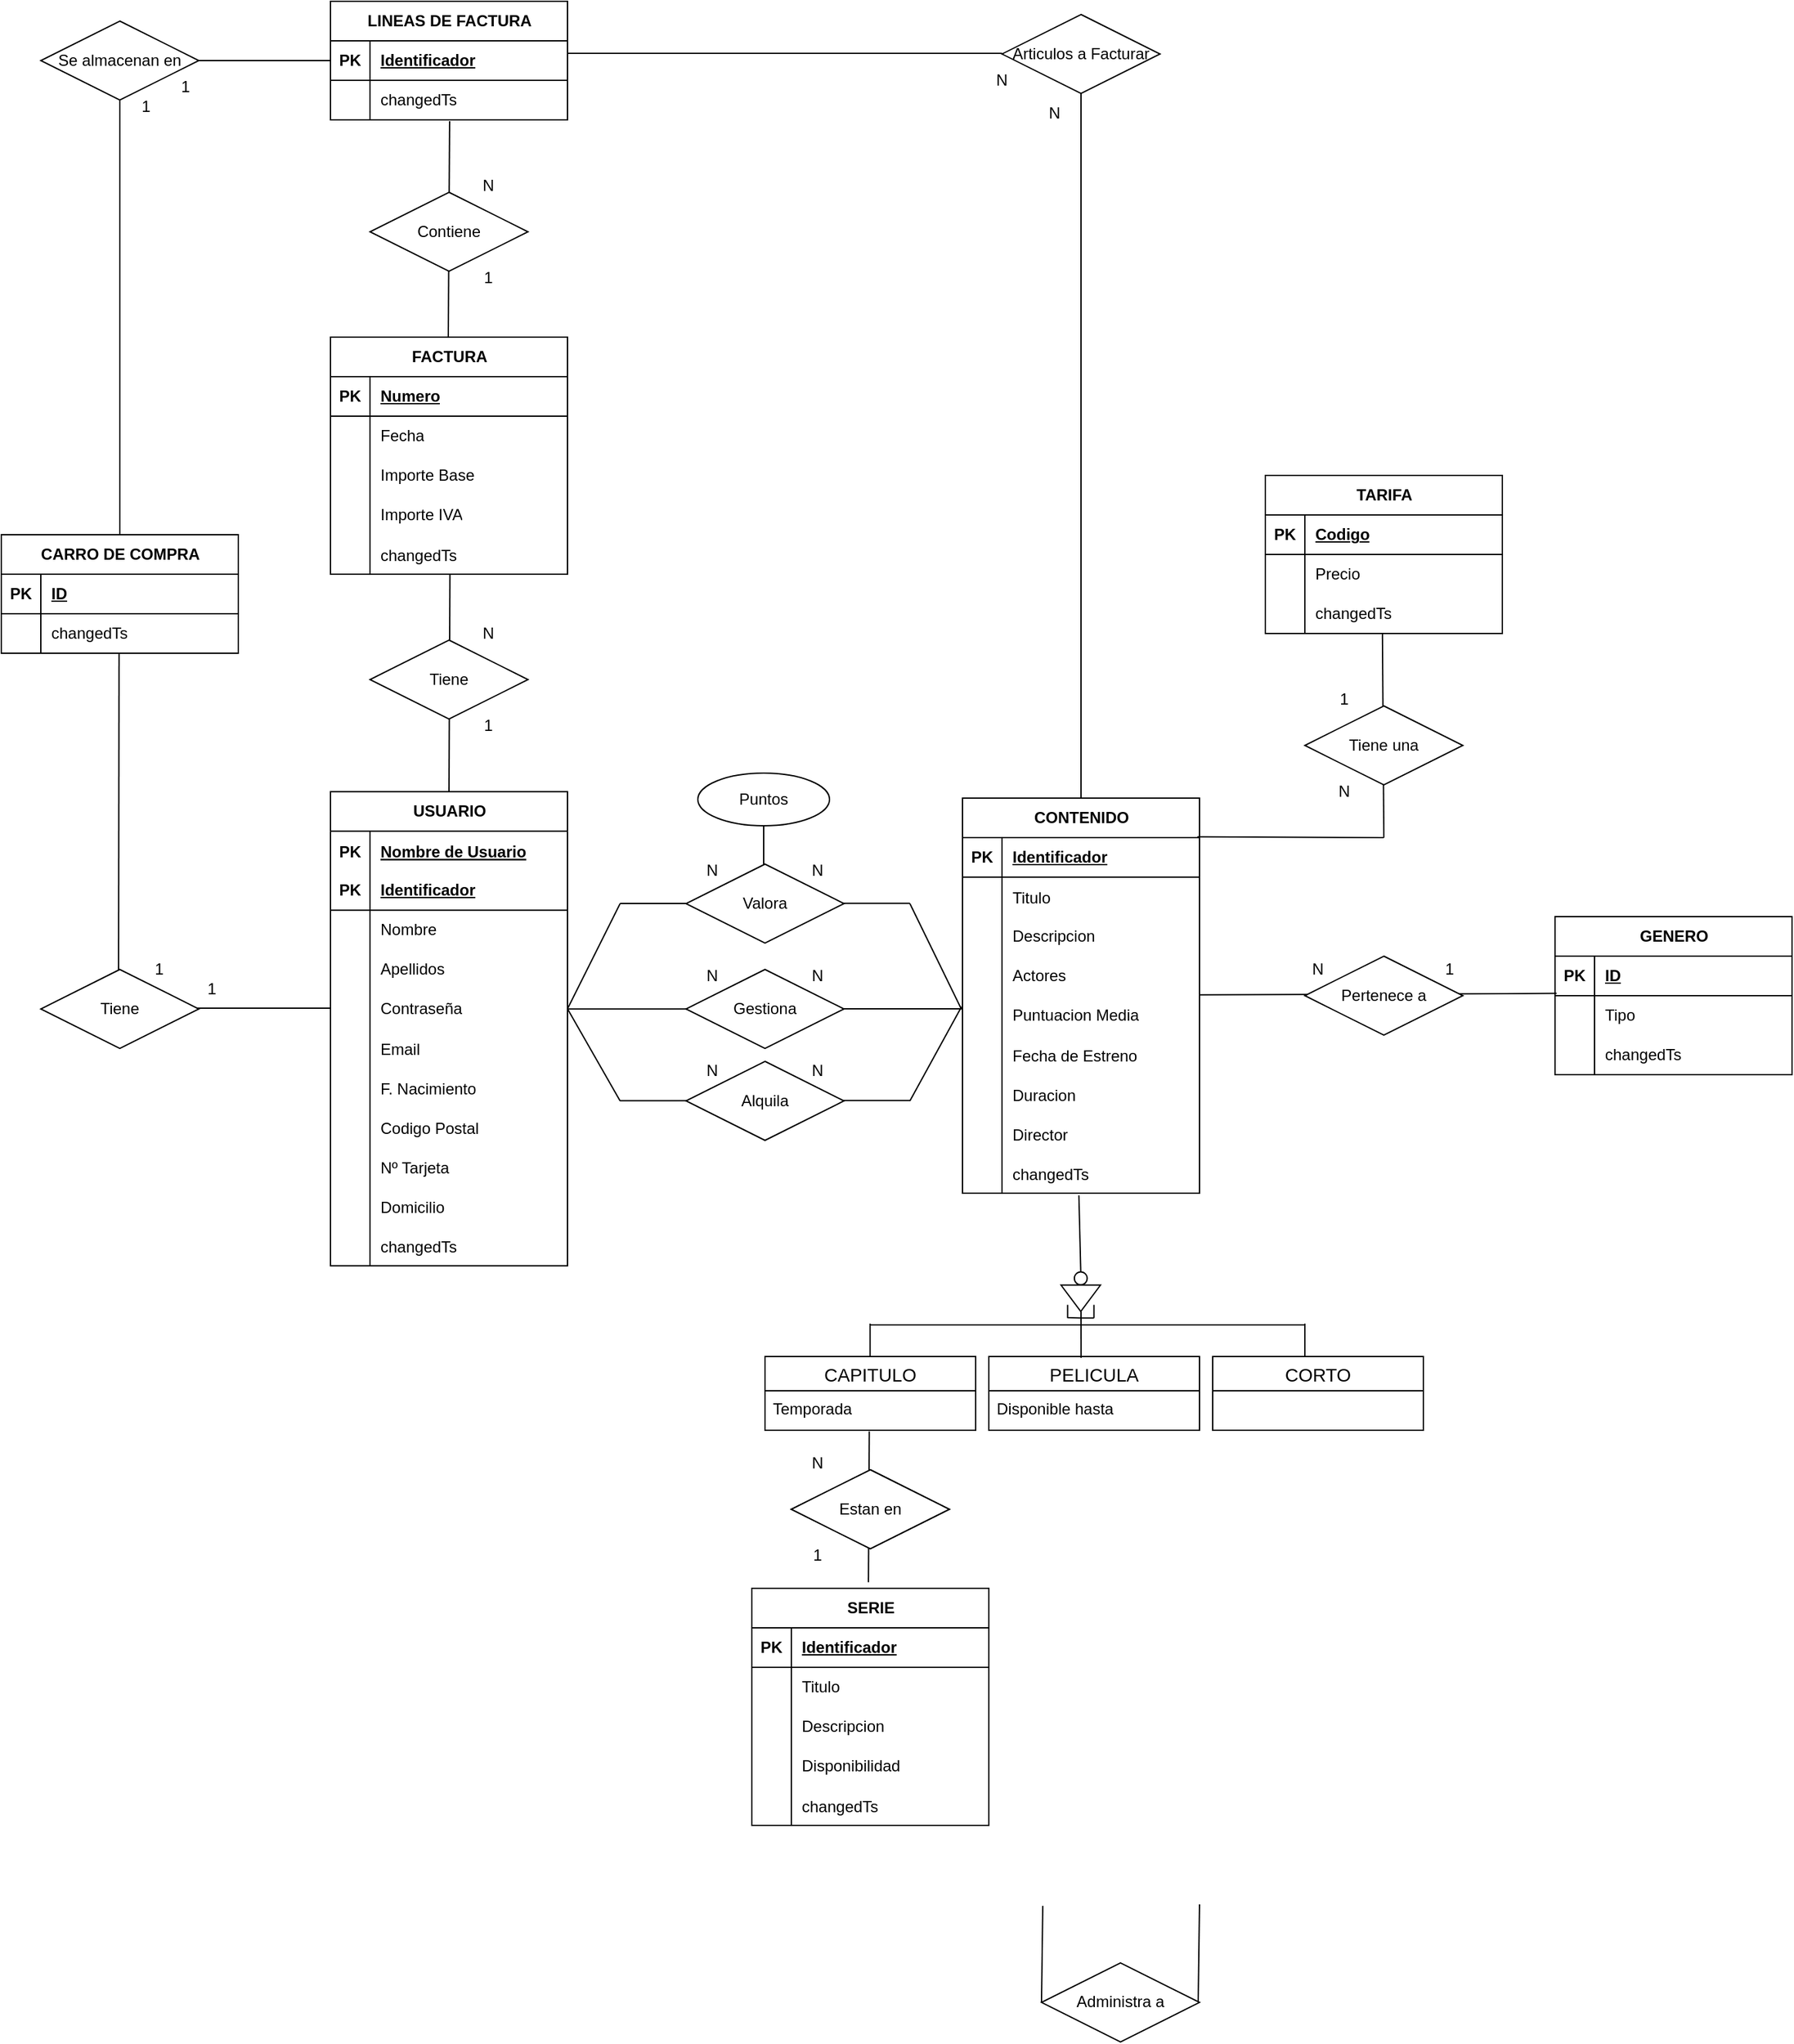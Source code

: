 <mxfile version="24.4.0" type="device">
  <diagram name="Página-1" id="mkqZ174D0ROey95kUa9w">
    <mxGraphModel dx="234" dy="782" grid="1" gridSize="10" guides="1" tooltips="1" connect="1" arrows="1" fold="1" page="1" pageScale="1" pageWidth="1200" pageHeight="1600" math="0" shadow="0">
      <root>
        <mxCell id="0" />
        <mxCell id="1" parent="0" />
        <mxCell id="hRtxbeRBE8XIEJZNxOez-8" value="SERIE" style="shape=table;startSize=30;container=1;collapsible=1;childLayout=tableLayout;fixedRows=1;rowLines=0;fontStyle=1;align=center;resizeLast=1;html=1;" parent="1" vertex="1">
          <mxGeometry x="1870" y="1400" width="180" height="180" as="geometry" />
        </mxCell>
        <mxCell id="hRtxbeRBE8XIEJZNxOez-9" value="" style="shape=tableRow;horizontal=0;startSize=0;swimlaneHead=0;swimlaneBody=0;fillColor=none;collapsible=0;dropTarget=0;points=[[0,0.5],[1,0.5]];portConstraint=eastwest;top=0;left=0;right=0;bottom=1;" parent="hRtxbeRBE8XIEJZNxOez-8" vertex="1">
          <mxGeometry y="30" width="180" height="30" as="geometry" />
        </mxCell>
        <mxCell id="hRtxbeRBE8XIEJZNxOez-10" value="PK" style="shape=partialRectangle;connectable=0;fillColor=none;top=0;left=0;bottom=0;right=0;fontStyle=1;overflow=hidden;whiteSpace=wrap;html=1;" parent="hRtxbeRBE8XIEJZNxOez-9" vertex="1">
          <mxGeometry width="30" height="30" as="geometry">
            <mxRectangle width="30" height="30" as="alternateBounds" />
          </mxGeometry>
        </mxCell>
        <mxCell id="hRtxbeRBE8XIEJZNxOez-11" value="Identificador" style="shape=partialRectangle;connectable=0;fillColor=none;top=0;left=0;bottom=0;right=0;align=left;spacingLeft=6;fontStyle=5;overflow=hidden;whiteSpace=wrap;html=1;" parent="hRtxbeRBE8XIEJZNxOez-9" vertex="1">
          <mxGeometry x="30" width="150" height="30" as="geometry">
            <mxRectangle width="150" height="30" as="alternateBounds" />
          </mxGeometry>
        </mxCell>
        <mxCell id="hRtxbeRBE8XIEJZNxOez-12" value="" style="shape=tableRow;horizontal=0;startSize=0;swimlaneHead=0;swimlaneBody=0;fillColor=none;collapsible=0;dropTarget=0;points=[[0,0.5],[1,0.5]];portConstraint=eastwest;top=0;left=0;right=0;bottom=0;" parent="hRtxbeRBE8XIEJZNxOez-8" vertex="1">
          <mxGeometry y="60" width="180" height="30" as="geometry" />
        </mxCell>
        <mxCell id="hRtxbeRBE8XIEJZNxOez-13" value="" style="shape=partialRectangle;connectable=0;fillColor=none;top=0;left=0;bottom=0;right=0;editable=1;overflow=hidden;whiteSpace=wrap;html=1;" parent="hRtxbeRBE8XIEJZNxOez-12" vertex="1">
          <mxGeometry width="30" height="30" as="geometry">
            <mxRectangle width="30" height="30" as="alternateBounds" />
          </mxGeometry>
        </mxCell>
        <mxCell id="hRtxbeRBE8XIEJZNxOez-14" value="Titulo" style="shape=partialRectangle;connectable=0;fillColor=none;top=0;left=0;bottom=0;right=0;align=left;spacingLeft=6;overflow=hidden;whiteSpace=wrap;html=1;" parent="hRtxbeRBE8XIEJZNxOez-12" vertex="1">
          <mxGeometry x="30" width="150" height="30" as="geometry">
            <mxRectangle width="150" height="30" as="alternateBounds" />
          </mxGeometry>
        </mxCell>
        <mxCell id="hRtxbeRBE8XIEJZNxOez-15" value="" style="shape=tableRow;horizontal=0;startSize=0;swimlaneHead=0;swimlaneBody=0;fillColor=none;collapsible=0;dropTarget=0;points=[[0,0.5],[1,0.5]];portConstraint=eastwest;top=0;left=0;right=0;bottom=0;" parent="hRtxbeRBE8XIEJZNxOez-8" vertex="1">
          <mxGeometry y="90" width="180" height="30" as="geometry" />
        </mxCell>
        <mxCell id="hRtxbeRBE8XIEJZNxOez-16" value="" style="shape=partialRectangle;connectable=0;fillColor=none;top=0;left=0;bottom=0;right=0;editable=1;overflow=hidden;whiteSpace=wrap;html=1;" parent="hRtxbeRBE8XIEJZNxOez-15" vertex="1">
          <mxGeometry width="30" height="30" as="geometry">
            <mxRectangle width="30" height="30" as="alternateBounds" />
          </mxGeometry>
        </mxCell>
        <mxCell id="hRtxbeRBE8XIEJZNxOez-17" value="Descripcion" style="shape=partialRectangle;connectable=0;fillColor=none;top=0;left=0;bottom=0;right=0;align=left;spacingLeft=6;overflow=hidden;whiteSpace=wrap;html=1;" parent="hRtxbeRBE8XIEJZNxOez-15" vertex="1">
          <mxGeometry x="30" width="150" height="30" as="geometry">
            <mxRectangle width="150" height="30" as="alternateBounds" />
          </mxGeometry>
        </mxCell>
        <mxCell id="hRtxbeRBE8XIEJZNxOez-18" value="" style="shape=tableRow;horizontal=0;startSize=0;swimlaneHead=0;swimlaneBody=0;fillColor=none;collapsible=0;dropTarget=0;points=[[0,0.5],[1,0.5]];portConstraint=eastwest;top=0;left=0;right=0;bottom=0;" parent="hRtxbeRBE8XIEJZNxOez-8" vertex="1">
          <mxGeometry y="120" width="180" height="30" as="geometry" />
        </mxCell>
        <mxCell id="hRtxbeRBE8XIEJZNxOez-19" value="" style="shape=partialRectangle;connectable=0;fillColor=none;top=0;left=0;bottom=0;right=0;editable=1;overflow=hidden;whiteSpace=wrap;html=1;" parent="hRtxbeRBE8XIEJZNxOez-18" vertex="1">
          <mxGeometry width="30" height="30" as="geometry">
            <mxRectangle width="30" height="30" as="alternateBounds" />
          </mxGeometry>
        </mxCell>
        <mxCell id="hRtxbeRBE8XIEJZNxOez-20" value="Disponibilidad" style="shape=partialRectangle;connectable=0;fillColor=none;top=0;left=0;bottom=0;right=0;align=left;spacingLeft=6;overflow=hidden;whiteSpace=wrap;html=1;" parent="hRtxbeRBE8XIEJZNxOez-18" vertex="1">
          <mxGeometry x="30" width="150" height="30" as="geometry">
            <mxRectangle width="150" height="30" as="alternateBounds" />
          </mxGeometry>
        </mxCell>
        <mxCell id="hRtxbeRBE8XIEJZNxOez-88" value="" style="shape=tableRow;horizontal=0;startSize=0;swimlaneHead=0;swimlaneBody=0;fillColor=none;collapsible=0;dropTarget=0;points=[[0,0.5],[1,0.5]];portConstraint=eastwest;top=0;left=0;right=0;bottom=0;" parent="hRtxbeRBE8XIEJZNxOez-8" vertex="1">
          <mxGeometry y="150" width="180" height="30" as="geometry" />
        </mxCell>
        <mxCell id="hRtxbeRBE8XIEJZNxOez-89" value="" style="shape=partialRectangle;connectable=0;fillColor=none;top=0;left=0;bottom=0;right=0;editable=1;overflow=hidden;" parent="hRtxbeRBE8XIEJZNxOez-88" vertex="1">
          <mxGeometry width="30" height="30" as="geometry">
            <mxRectangle width="30" height="30" as="alternateBounds" />
          </mxGeometry>
        </mxCell>
        <mxCell id="hRtxbeRBE8XIEJZNxOez-90" value="changedTs" style="shape=partialRectangle;connectable=0;fillColor=none;top=0;left=0;bottom=0;right=0;align=left;spacingLeft=6;overflow=hidden;" parent="hRtxbeRBE8XIEJZNxOez-88" vertex="1">
          <mxGeometry x="30" width="150" height="30" as="geometry">
            <mxRectangle width="150" height="30" as="alternateBounds" />
          </mxGeometry>
        </mxCell>
        <mxCell id="hRtxbeRBE8XIEJZNxOez-34" value="CONTENIDO" style="shape=table;startSize=30;container=1;collapsible=1;childLayout=tableLayout;fixedRows=1;rowLines=0;fontStyle=1;align=center;resizeLast=1;html=1;" parent="1" vertex="1">
          <mxGeometry x="2030" y="800" width="180" height="300" as="geometry" />
        </mxCell>
        <mxCell id="hRtxbeRBE8XIEJZNxOez-35" value="" style="shape=tableRow;horizontal=0;startSize=0;swimlaneHead=0;swimlaneBody=0;fillColor=none;collapsible=0;dropTarget=0;points=[[0,0.5],[1,0.5]];portConstraint=eastwest;top=0;left=0;right=0;bottom=1;" parent="hRtxbeRBE8XIEJZNxOez-34" vertex="1">
          <mxGeometry y="30" width="180" height="30" as="geometry" />
        </mxCell>
        <mxCell id="hRtxbeRBE8XIEJZNxOez-36" value="PK" style="shape=partialRectangle;connectable=0;fillColor=none;top=0;left=0;bottom=0;right=0;fontStyle=1;overflow=hidden;whiteSpace=wrap;html=1;" parent="hRtxbeRBE8XIEJZNxOez-35" vertex="1">
          <mxGeometry width="30" height="30" as="geometry">
            <mxRectangle width="30" height="30" as="alternateBounds" />
          </mxGeometry>
        </mxCell>
        <mxCell id="hRtxbeRBE8XIEJZNxOez-37" value="Identificador" style="shape=partialRectangle;connectable=0;fillColor=none;top=0;left=0;bottom=0;right=0;align=left;spacingLeft=6;fontStyle=5;overflow=hidden;whiteSpace=wrap;html=1;" parent="hRtxbeRBE8XIEJZNxOez-35" vertex="1">
          <mxGeometry x="30" width="150" height="30" as="geometry">
            <mxRectangle width="150" height="30" as="alternateBounds" />
          </mxGeometry>
        </mxCell>
        <mxCell id="hRtxbeRBE8XIEJZNxOez-126" value="" style="shape=tableRow;horizontal=0;startSize=0;swimlaneHead=0;swimlaneBody=0;fillColor=none;collapsible=0;dropTarget=0;points=[[0,0.5],[1,0.5]];portConstraint=eastwest;top=0;left=0;right=0;bottom=0;" parent="hRtxbeRBE8XIEJZNxOez-34" vertex="1">
          <mxGeometry y="60" width="180" height="30" as="geometry" />
        </mxCell>
        <mxCell id="hRtxbeRBE8XIEJZNxOez-127" value="" style="shape=partialRectangle;connectable=0;fillColor=none;top=0;left=0;bottom=0;right=0;editable=1;overflow=hidden;" parent="hRtxbeRBE8XIEJZNxOez-126" vertex="1">
          <mxGeometry width="30" height="30" as="geometry">
            <mxRectangle width="30" height="30" as="alternateBounds" />
          </mxGeometry>
        </mxCell>
        <mxCell id="hRtxbeRBE8XIEJZNxOez-128" value="Titulo" style="shape=partialRectangle;connectable=0;fillColor=none;top=0;left=0;bottom=0;right=0;align=left;spacingLeft=6;overflow=hidden;" parent="hRtxbeRBE8XIEJZNxOez-126" vertex="1">
          <mxGeometry x="30" width="150" height="30" as="geometry">
            <mxRectangle width="150" height="30" as="alternateBounds" />
          </mxGeometry>
        </mxCell>
        <mxCell id="hRtxbeRBE8XIEJZNxOez-38" value="" style="shape=tableRow;horizontal=0;startSize=0;swimlaneHead=0;swimlaneBody=0;fillColor=none;collapsible=0;dropTarget=0;points=[[0,0.5],[1,0.5]];portConstraint=eastwest;top=0;left=0;right=0;bottom=0;" parent="hRtxbeRBE8XIEJZNxOez-34" vertex="1">
          <mxGeometry y="90" width="180" height="30" as="geometry" />
        </mxCell>
        <mxCell id="hRtxbeRBE8XIEJZNxOez-39" value="" style="shape=partialRectangle;connectable=0;fillColor=none;top=0;left=0;bottom=0;right=0;editable=1;overflow=hidden;whiteSpace=wrap;html=1;" parent="hRtxbeRBE8XIEJZNxOez-38" vertex="1">
          <mxGeometry width="30" height="30" as="geometry">
            <mxRectangle width="30" height="30" as="alternateBounds" />
          </mxGeometry>
        </mxCell>
        <mxCell id="hRtxbeRBE8XIEJZNxOez-40" value="Descripcion" style="shape=partialRectangle;connectable=0;fillColor=none;top=0;left=0;bottom=0;right=0;align=left;spacingLeft=6;overflow=hidden;whiteSpace=wrap;html=1;" parent="hRtxbeRBE8XIEJZNxOez-38" vertex="1">
          <mxGeometry x="30" width="150" height="30" as="geometry">
            <mxRectangle width="150" height="30" as="alternateBounds" />
          </mxGeometry>
        </mxCell>
        <mxCell id="hRtxbeRBE8XIEJZNxOez-41" value="" style="shape=tableRow;horizontal=0;startSize=0;swimlaneHead=0;swimlaneBody=0;fillColor=none;collapsible=0;dropTarget=0;points=[[0,0.5],[1,0.5]];portConstraint=eastwest;top=0;left=0;right=0;bottom=0;" parent="hRtxbeRBE8XIEJZNxOez-34" vertex="1">
          <mxGeometry y="120" width="180" height="30" as="geometry" />
        </mxCell>
        <mxCell id="hRtxbeRBE8XIEJZNxOez-42" value="" style="shape=partialRectangle;connectable=0;fillColor=none;top=0;left=0;bottom=0;right=0;editable=1;overflow=hidden;whiteSpace=wrap;html=1;" parent="hRtxbeRBE8XIEJZNxOez-41" vertex="1">
          <mxGeometry width="30" height="30" as="geometry">
            <mxRectangle width="30" height="30" as="alternateBounds" />
          </mxGeometry>
        </mxCell>
        <mxCell id="hRtxbeRBE8XIEJZNxOez-43" value="Actores" style="shape=partialRectangle;connectable=0;fillColor=none;top=0;left=0;bottom=0;right=0;align=left;spacingLeft=6;overflow=hidden;whiteSpace=wrap;html=1;" parent="hRtxbeRBE8XIEJZNxOez-41" vertex="1">
          <mxGeometry x="30" width="150" height="30" as="geometry">
            <mxRectangle width="150" height="30" as="alternateBounds" />
          </mxGeometry>
        </mxCell>
        <mxCell id="hRtxbeRBE8XIEJZNxOez-44" value="" style="shape=tableRow;horizontal=0;startSize=0;swimlaneHead=0;swimlaneBody=0;fillColor=none;collapsible=0;dropTarget=0;points=[[0,0.5],[1,0.5]];portConstraint=eastwest;top=0;left=0;right=0;bottom=0;" parent="hRtxbeRBE8XIEJZNxOez-34" vertex="1">
          <mxGeometry y="150" width="180" height="30" as="geometry" />
        </mxCell>
        <mxCell id="hRtxbeRBE8XIEJZNxOez-45" value="" style="shape=partialRectangle;connectable=0;fillColor=none;top=0;left=0;bottom=0;right=0;editable=1;overflow=hidden;whiteSpace=wrap;html=1;" parent="hRtxbeRBE8XIEJZNxOez-44" vertex="1">
          <mxGeometry width="30" height="30" as="geometry">
            <mxRectangle width="30" height="30" as="alternateBounds" />
          </mxGeometry>
        </mxCell>
        <mxCell id="hRtxbeRBE8XIEJZNxOez-46" value="Puntuacion Media" style="shape=partialRectangle;connectable=0;fillColor=none;top=0;left=0;bottom=0;right=0;align=left;spacingLeft=6;overflow=hidden;whiteSpace=wrap;html=1;" parent="hRtxbeRBE8XIEJZNxOez-44" vertex="1">
          <mxGeometry x="30" width="150" height="30" as="geometry">
            <mxRectangle width="150" height="30" as="alternateBounds" />
          </mxGeometry>
        </mxCell>
        <mxCell id="hRtxbeRBE8XIEJZNxOez-114" value="" style="shape=tableRow;horizontal=0;startSize=0;swimlaneHead=0;swimlaneBody=0;fillColor=none;collapsible=0;dropTarget=0;points=[[0,0.5],[1,0.5]];portConstraint=eastwest;top=0;left=0;right=0;bottom=0;" parent="hRtxbeRBE8XIEJZNxOez-34" vertex="1">
          <mxGeometry y="180" width="180" height="30" as="geometry" />
        </mxCell>
        <mxCell id="hRtxbeRBE8XIEJZNxOez-115" value="" style="shape=partialRectangle;connectable=0;fillColor=none;top=0;left=0;bottom=0;right=0;editable=1;overflow=hidden;" parent="hRtxbeRBE8XIEJZNxOez-114" vertex="1">
          <mxGeometry width="30" height="30" as="geometry">
            <mxRectangle width="30" height="30" as="alternateBounds" />
          </mxGeometry>
        </mxCell>
        <mxCell id="hRtxbeRBE8XIEJZNxOez-116" value="Fecha de Estreno" style="shape=partialRectangle;connectable=0;fillColor=none;top=0;left=0;bottom=0;right=0;align=left;spacingLeft=6;overflow=hidden;" parent="hRtxbeRBE8XIEJZNxOez-114" vertex="1">
          <mxGeometry x="30" width="150" height="30" as="geometry">
            <mxRectangle width="150" height="30" as="alternateBounds" />
          </mxGeometry>
        </mxCell>
        <mxCell id="hRtxbeRBE8XIEJZNxOez-117" value="" style="shape=tableRow;horizontal=0;startSize=0;swimlaneHead=0;swimlaneBody=0;fillColor=none;collapsible=0;dropTarget=0;points=[[0,0.5],[1,0.5]];portConstraint=eastwest;top=0;left=0;right=0;bottom=0;" parent="hRtxbeRBE8XIEJZNxOez-34" vertex="1">
          <mxGeometry y="210" width="180" height="30" as="geometry" />
        </mxCell>
        <mxCell id="hRtxbeRBE8XIEJZNxOez-118" value="" style="shape=partialRectangle;connectable=0;fillColor=none;top=0;left=0;bottom=0;right=0;editable=1;overflow=hidden;" parent="hRtxbeRBE8XIEJZNxOez-117" vertex="1">
          <mxGeometry width="30" height="30" as="geometry">
            <mxRectangle width="30" height="30" as="alternateBounds" />
          </mxGeometry>
        </mxCell>
        <mxCell id="hRtxbeRBE8XIEJZNxOez-119" value="Duracion" style="shape=partialRectangle;connectable=0;fillColor=none;top=0;left=0;bottom=0;right=0;align=left;spacingLeft=6;overflow=hidden;" parent="hRtxbeRBE8XIEJZNxOez-117" vertex="1">
          <mxGeometry x="30" width="150" height="30" as="geometry">
            <mxRectangle width="150" height="30" as="alternateBounds" />
          </mxGeometry>
        </mxCell>
        <mxCell id="hRtxbeRBE8XIEJZNxOez-120" value="" style="shape=tableRow;horizontal=0;startSize=0;swimlaneHead=0;swimlaneBody=0;fillColor=none;collapsible=0;dropTarget=0;points=[[0,0.5],[1,0.5]];portConstraint=eastwest;top=0;left=0;right=0;bottom=0;" parent="hRtxbeRBE8XIEJZNxOez-34" vertex="1">
          <mxGeometry y="240" width="180" height="30" as="geometry" />
        </mxCell>
        <mxCell id="hRtxbeRBE8XIEJZNxOez-121" value="" style="shape=partialRectangle;connectable=0;fillColor=none;top=0;left=0;bottom=0;right=0;editable=1;overflow=hidden;" parent="hRtxbeRBE8XIEJZNxOez-120" vertex="1">
          <mxGeometry width="30" height="30" as="geometry">
            <mxRectangle width="30" height="30" as="alternateBounds" />
          </mxGeometry>
        </mxCell>
        <mxCell id="hRtxbeRBE8XIEJZNxOez-122" value="Director" style="shape=partialRectangle;connectable=0;fillColor=none;top=0;left=0;bottom=0;right=0;align=left;spacingLeft=6;overflow=hidden;" parent="hRtxbeRBE8XIEJZNxOez-120" vertex="1">
          <mxGeometry x="30" width="150" height="30" as="geometry">
            <mxRectangle width="150" height="30" as="alternateBounds" />
          </mxGeometry>
        </mxCell>
        <mxCell id="hRtxbeRBE8XIEJZNxOez-123" value="" style="shape=tableRow;horizontal=0;startSize=0;swimlaneHead=0;swimlaneBody=0;fillColor=none;collapsible=0;dropTarget=0;points=[[0,0.5],[1,0.5]];portConstraint=eastwest;top=0;left=0;right=0;bottom=0;" parent="hRtxbeRBE8XIEJZNxOez-34" vertex="1">
          <mxGeometry y="270" width="180" height="30" as="geometry" />
        </mxCell>
        <mxCell id="hRtxbeRBE8XIEJZNxOez-124" value="" style="shape=partialRectangle;connectable=0;fillColor=none;top=0;left=0;bottom=0;right=0;editable=1;overflow=hidden;" parent="hRtxbeRBE8XIEJZNxOez-123" vertex="1">
          <mxGeometry width="30" height="30" as="geometry">
            <mxRectangle width="30" height="30" as="alternateBounds" />
          </mxGeometry>
        </mxCell>
        <mxCell id="hRtxbeRBE8XIEJZNxOez-125" value="changedTs" style="shape=partialRectangle;connectable=0;fillColor=none;top=0;left=0;bottom=0;right=0;align=left;spacingLeft=6;overflow=hidden;" parent="hRtxbeRBE8XIEJZNxOez-123" vertex="1">
          <mxGeometry x="30" width="150" height="30" as="geometry">
            <mxRectangle width="150" height="30" as="alternateBounds" />
          </mxGeometry>
        </mxCell>
        <mxCell id="hRtxbeRBE8XIEJZNxOez-47" value="GENERO" style="shape=table;startSize=30;container=1;collapsible=1;childLayout=tableLayout;fixedRows=1;rowLines=0;fontStyle=1;align=center;resizeLast=1;html=1;" parent="1" vertex="1">
          <mxGeometry x="2480" y="890" width="180" height="120" as="geometry" />
        </mxCell>
        <mxCell id="hRtxbeRBE8XIEJZNxOez-48" value="" style="shape=tableRow;horizontal=0;startSize=0;swimlaneHead=0;swimlaneBody=0;fillColor=none;collapsible=0;dropTarget=0;points=[[0,0.5],[1,0.5]];portConstraint=eastwest;top=0;left=0;right=0;bottom=1;" parent="hRtxbeRBE8XIEJZNxOez-47" vertex="1">
          <mxGeometry y="30" width="180" height="30" as="geometry" />
        </mxCell>
        <mxCell id="hRtxbeRBE8XIEJZNxOez-49" value="PK" style="shape=partialRectangle;connectable=0;fillColor=none;top=0;left=0;bottom=0;right=0;fontStyle=1;overflow=hidden;whiteSpace=wrap;html=1;" parent="hRtxbeRBE8XIEJZNxOez-48" vertex="1">
          <mxGeometry width="30" height="30" as="geometry">
            <mxRectangle width="30" height="30" as="alternateBounds" />
          </mxGeometry>
        </mxCell>
        <mxCell id="hRtxbeRBE8XIEJZNxOez-50" value="ID" style="shape=partialRectangle;connectable=0;fillColor=none;top=0;left=0;bottom=0;right=0;align=left;spacingLeft=6;fontStyle=5;overflow=hidden;whiteSpace=wrap;html=1;" parent="hRtxbeRBE8XIEJZNxOez-48" vertex="1">
          <mxGeometry x="30" width="150" height="30" as="geometry">
            <mxRectangle width="150" height="30" as="alternateBounds" />
          </mxGeometry>
        </mxCell>
        <mxCell id="hRtxbeRBE8XIEJZNxOez-51" value="" style="shape=tableRow;horizontal=0;startSize=0;swimlaneHead=0;swimlaneBody=0;fillColor=none;collapsible=0;dropTarget=0;points=[[0,0.5],[1,0.5]];portConstraint=eastwest;top=0;left=0;right=0;bottom=0;" parent="hRtxbeRBE8XIEJZNxOez-47" vertex="1">
          <mxGeometry y="60" width="180" height="30" as="geometry" />
        </mxCell>
        <mxCell id="hRtxbeRBE8XIEJZNxOez-52" value="" style="shape=partialRectangle;connectable=0;fillColor=none;top=0;left=0;bottom=0;right=0;editable=1;overflow=hidden;whiteSpace=wrap;html=1;" parent="hRtxbeRBE8XIEJZNxOez-51" vertex="1">
          <mxGeometry width="30" height="30" as="geometry">
            <mxRectangle width="30" height="30" as="alternateBounds" />
          </mxGeometry>
        </mxCell>
        <mxCell id="hRtxbeRBE8XIEJZNxOez-53" value="Tipo" style="shape=partialRectangle;connectable=0;fillColor=none;top=0;left=0;bottom=0;right=0;align=left;spacingLeft=6;overflow=hidden;whiteSpace=wrap;html=1;" parent="hRtxbeRBE8XIEJZNxOez-51" vertex="1">
          <mxGeometry x="30" width="150" height="30" as="geometry">
            <mxRectangle width="150" height="30" as="alternateBounds" />
          </mxGeometry>
        </mxCell>
        <mxCell id="hRtxbeRBE8XIEJZNxOez-54" value="" style="shape=tableRow;horizontal=0;startSize=0;swimlaneHead=0;swimlaneBody=0;fillColor=none;collapsible=0;dropTarget=0;points=[[0,0.5],[1,0.5]];portConstraint=eastwest;top=0;left=0;right=0;bottom=0;" parent="hRtxbeRBE8XIEJZNxOez-47" vertex="1">
          <mxGeometry y="90" width="180" height="30" as="geometry" />
        </mxCell>
        <mxCell id="hRtxbeRBE8XIEJZNxOez-55" value="" style="shape=partialRectangle;connectable=0;fillColor=none;top=0;left=0;bottom=0;right=0;editable=1;overflow=hidden;whiteSpace=wrap;html=1;" parent="hRtxbeRBE8XIEJZNxOez-54" vertex="1">
          <mxGeometry width="30" height="30" as="geometry">
            <mxRectangle width="30" height="30" as="alternateBounds" />
          </mxGeometry>
        </mxCell>
        <mxCell id="hRtxbeRBE8XIEJZNxOez-56" value="changedTs" style="shape=partialRectangle;connectable=0;fillColor=none;top=0;left=0;bottom=0;right=0;align=left;spacingLeft=6;overflow=hidden;whiteSpace=wrap;html=1;" parent="hRtxbeRBE8XIEJZNxOez-54" vertex="1">
          <mxGeometry x="30" width="150" height="30" as="geometry">
            <mxRectangle width="150" height="30" as="alternateBounds" />
          </mxGeometry>
        </mxCell>
        <mxCell id="hRtxbeRBE8XIEJZNxOez-60" value="FACTURA" style="shape=table;startSize=30;container=1;collapsible=1;childLayout=tableLayout;fixedRows=1;rowLines=0;fontStyle=1;align=center;resizeLast=1;html=1;" parent="1" vertex="1">
          <mxGeometry x="1550" y="450" width="180" height="180" as="geometry" />
        </mxCell>
        <mxCell id="hRtxbeRBE8XIEJZNxOez-61" value="" style="shape=tableRow;horizontal=0;startSize=0;swimlaneHead=0;swimlaneBody=0;fillColor=none;collapsible=0;dropTarget=0;points=[[0,0.5],[1,0.5]];portConstraint=eastwest;top=0;left=0;right=0;bottom=1;" parent="hRtxbeRBE8XIEJZNxOez-60" vertex="1">
          <mxGeometry y="30" width="180" height="30" as="geometry" />
        </mxCell>
        <mxCell id="hRtxbeRBE8XIEJZNxOez-62" value="PK" style="shape=partialRectangle;connectable=0;fillColor=none;top=0;left=0;bottom=0;right=0;fontStyle=1;overflow=hidden;whiteSpace=wrap;html=1;" parent="hRtxbeRBE8XIEJZNxOez-61" vertex="1">
          <mxGeometry width="30" height="30" as="geometry">
            <mxRectangle width="30" height="30" as="alternateBounds" />
          </mxGeometry>
        </mxCell>
        <mxCell id="hRtxbeRBE8XIEJZNxOez-63" value="Numero" style="shape=partialRectangle;connectable=0;fillColor=none;top=0;left=0;bottom=0;right=0;align=left;spacingLeft=6;fontStyle=5;overflow=hidden;whiteSpace=wrap;html=1;" parent="hRtxbeRBE8XIEJZNxOez-61" vertex="1">
          <mxGeometry x="30" width="150" height="30" as="geometry">
            <mxRectangle width="150" height="30" as="alternateBounds" />
          </mxGeometry>
        </mxCell>
        <mxCell id="hRtxbeRBE8XIEJZNxOez-64" value="" style="shape=tableRow;horizontal=0;startSize=0;swimlaneHead=0;swimlaneBody=0;fillColor=none;collapsible=0;dropTarget=0;points=[[0,0.5],[1,0.5]];portConstraint=eastwest;top=0;left=0;right=0;bottom=0;" parent="hRtxbeRBE8XIEJZNxOez-60" vertex="1">
          <mxGeometry y="60" width="180" height="30" as="geometry" />
        </mxCell>
        <mxCell id="hRtxbeRBE8XIEJZNxOez-65" value="" style="shape=partialRectangle;connectable=0;fillColor=none;top=0;left=0;bottom=0;right=0;editable=1;overflow=hidden;whiteSpace=wrap;html=1;" parent="hRtxbeRBE8XIEJZNxOez-64" vertex="1">
          <mxGeometry width="30" height="30" as="geometry">
            <mxRectangle width="30" height="30" as="alternateBounds" />
          </mxGeometry>
        </mxCell>
        <mxCell id="hRtxbeRBE8XIEJZNxOez-66" value="Fecha" style="shape=partialRectangle;connectable=0;fillColor=none;top=0;left=0;bottom=0;right=0;align=left;spacingLeft=6;overflow=hidden;whiteSpace=wrap;html=1;" parent="hRtxbeRBE8XIEJZNxOez-64" vertex="1">
          <mxGeometry x="30" width="150" height="30" as="geometry">
            <mxRectangle width="150" height="30" as="alternateBounds" />
          </mxGeometry>
        </mxCell>
        <mxCell id="hRtxbeRBE8XIEJZNxOez-67" value="" style="shape=tableRow;horizontal=0;startSize=0;swimlaneHead=0;swimlaneBody=0;fillColor=none;collapsible=0;dropTarget=0;points=[[0,0.5],[1,0.5]];portConstraint=eastwest;top=0;left=0;right=0;bottom=0;" parent="hRtxbeRBE8XIEJZNxOez-60" vertex="1">
          <mxGeometry y="90" width="180" height="30" as="geometry" />
        </mxCell>
        <mxCell id="hRtxbeRBE8XIEJZNxOez-68" value="" style="shape=partialRectangle;connectable=0;fillColor=none;top=0;left=0;bottom=0;right=0;editable=1;overflow=hidden;whiteSpace=wrap;html=1;" parent="hRtxbeRBE8XIEJZNxOez-67" vertex="1">
          <mxGeometry width="30" height="30" as="geometry">
            <mxRectangle width="30" height="30" as="alternateBounds" />
          </mxGeometry>
        </mxCell>
        <mxCell id="hRtxbeRBE8XIEJZNxOez-69" value="Importe Base" style="shape=partialRectangle;connectable=0;fillColor=none;top=0;left=0;bottom=0;right=0;align=left;spacingLeft=6;overflow=hidden;whiteSpace=wrap;html=1;" parent="hRtxbeRBE8XIEJZNxOez-67" vertex="1">
          <mxGeometry x="30" width="150" height="30" as="geometry">
            <mxRectangle width="150" height="30" as="alternateBounds" />
          </mxGeometry>
        </mxCell>
        <mxCell id="hRtxbeRBE8XIEJZNxOez-70" value="" style="shape=tableRow;horizontal=0;startSize=0;swimlaneHead=0;swimlaneBody=0;fillColor=none;collapsible=0;dropTarget=0;points=[[0,0.5],[1,0.5]];portConstraint=eastwest;top=0;left=0;right=0;bottom=0;" parent="hRtxbeRBE8XIEJZNxOez-60" vertex="1">
          <mxGeometry y="120" width="180" height="30" as="geometry" />
        </mxCell>
        <mxCell id="hRtxbeRBE8XIEJZNxOez-71" value="" style="shape=partialRectangle;connectable=0;fillColor=none;top=0;left=0;bottom=0;right=0;editable=1;overflow=hidden;whiteSpace=wrap;html=1;" parent="hRtxbeRBE8XIEJZNxOez-70" vertex="1">
          <mxGeometry width="30" height="30" as="geometry">
            <mxRectangle width="30" height="30" as="alternateBounds" />
          </mxGeometry>
        </mxCell>
        <mxCell id="hRtxbeRBE8XIEJZNxOez-72" value="Importe IVA" style="shape=partialRectangle;connectable=0;fillColor=none;top=0;left=0;bottom=0;right=0;align=left;spacingLeft=6;overflow=hidden;whiteSpace=wrap;html=1;" parent="hRtxbeRBE8XIEJZNxOez-70" vertex="1">
          <mxGeometry x="30" width="150" height="30" as="geometry">
            <mxRectangle width="150" height="30" as="alternateBounds" />
          </mxGeometry>
        </mxCell>
        <mxCell id="hRtxbeRBE8XIEJZNxOez-130" value="" style="shape=tableRow;horizontal=0;startSize=0;swimlaneHead=0;swimlaneBody=0;fillColor=none;collapsible=0;dropTarget=0;points=[[0,0.5],[1,0.5]];portConstraint=eastwest;top=0;left=0;right=0;bottom=0;" parent="hRtxbeRBE8XIEJZNxOez-60" vertex="1">
          <mxGeometry y="150" width="180" height="30" as="geometry" />
        </mxCell>
        <mxCell id="hRtxbeRBE8XIEJZNxOez-131" value="" style="shape=partialRectangle;connectable=0;fillColor=none;top=0;left=0;bottom=0;right=0;editable=1;overflow=hidden;" parent="hRtxbeRBE8XIEJZNxOez-130" vertex="1">
          <mxGeometry width="30" height="30" as="geometry">
            <mxRectangle width="30" height="30" as="alternateBounds" />
          </mxGeometry>
        </mxCell>
        <mxCell id="hRtxbeRBE8XIEJZNxOez-132" value="changedTs" style="shape=partialRectangle;connectable=0;fillColor=none;top=0;left=0;bottom=0;right=0;align=left;spacingLeft=6;overflow=hidden;" parent="hRtxbeRBE8XIEJZNxOez-130" vertex="1">
          <mxGeometry x="30" width="150" height="30" as="geometry">
            <mxRectangle width="150" height="30" as="alternateBounds" />
          </mxGeometry>
        </mxCell>
        <mxCell id="hRtxbeRBE8XIEJZNxOez-73" value="USUARIO" style="shape=table;startSize=30;container=1;collapsible=1;childLayout=tableLayout;fixedRows=1;rowLines=0;fontStyle=1;align=center;resizeLast=1;html=1;" parent="1" vertex="1">
          <mxGeometry x="1550" y="795.12" width="180" height="360" as="geometry" />
        </mxCell>
        <mxCell id="mwvCF2VBfexpsTwEncNW-13" value="" style="shape=tableRow;horizontal=0;startSize=0;swimlaneHead=0;swimlaneBody=0;fillColor=none;collapsible=0;dropTarget=0;points=[[0,0.5],[1,0.5]];portConstraint=eastwest;top=0;left=0;right=0;bottom=0;" parent="hRtxbeRBE8XIEJZNxOez-73" vertex="1">
          <mxGeometry y="30" width="180" height="30" as="geometry" />
        </mxCell>
        <mxCell id="mwvCF2VBfexpsTwEncNW-14" value="PK" style="shape=partialRectangle;connectable=0;fillColor=none;top=0;left=0;bottom=0;right=0;editable=1;overflow=hidden;fontStyle=1" parent="mwvCF2VBfexpsTwEncNW-13" vertex="1">
          <mxGeometry width="30" height="30" as="geometry">
            <mxRectangle width="30" height="30" as="alternateBounds" />
          </mxGeometry>
        </mxCell>
        <mxCell id="mwvCF2VBfexpsTwEncNW-15" value="Nombre de Usuario" style="shape=partialRectangle;connectable=0;fillColor=none;top=0;left=0;bottom=0;right=0;align=left;spacingLeft=6;overflow=hidden;fontStyle=5" parent="mwvCF2VBfexpsTwEncNW-13" vertex="1">
          <mxGeometry x="30" width="150" height="30" as="geometry">
            <mxRectangle width="150" height="30" as="alternateBounds" />
          </mxGeometry>
        </mxCell>
        <mxCell id="hRtxbeRBE8XIEJZNxOez-74" value="" style="shape=tableRow;horizontal=0;startSize=0;swimlaneHead=0;swimlaneBody=0;fillColor=none;collapsible=0;dropTarget=0;points=[[0,0.5],[1,0.5]];portConstraint=eastwest;top=0;left=0;right=0;bottom=1;" parent="hRtxbeRBE8XIEJZNxOez-73" vertex="1">
          <mxGeometry y="60" width="180" height="30" as="geometry" />
        </mxCell>
        <mxCell id="hRtxbeRBE8XIEJZNxOez-75" value="PK" style="shape=partialRectangle;connectable=0;fillColor=none;top=0;left=0;bottom=0;right=0;fontStyle=1;overflow=hidden;whiteSpace=wrap;html=1;" parent="hRtxbeRBE8XIEJZNxOez-74" vertex="1">
          <mxGeometry width="30" height="30" as="geometry">
            <mxRectangle width="30" height="30" as="alternateBounds" />
          </mxGeometry>
        </mxCell>
        <mxCell id="hRtxbeRBE8XIEJZNxOez-76" value="Identificador" style="shape=partialRectangle;connectable=0;fillColor=none;top=0;left=0;bottom=0;right=0;align=left;spacingLeft=6;fontStyle=5;overflow=hidden;whiteSpace=wrap;html=1;" parent="hRtxbeRBE8XIEJZNxOez-74" vertex="1">
          <mxGeometry x="30" width="150" height="30" as="geometry">
            <mxRectangle width="150" height="30" as="alternateBounds" />
          </mxGeometry>
        </mxCell>
        <mxCell id="hRtxbeRBE8XIEJZNxOez-77" value="" style="shape=tableRow;horizontal=0;startSize=0;swimlaneHead=0;swimlaneBody=0;fillColor=none;collapsible=0;dropTarget=0;points=[[0,0.5],[1,0.5]];portConstraint=eastwest;top=0;left=0;right=0;bottom=0;" parent="hRtxbeRBE8XIEJZNxOez-73" vertex="1">
          <mxGeometry y="90" width="180" height="30" as="geometry" />
        </mxCell>
        <mxCell id="hRtxbeRBE8XIEJZNxOez-78" value="" style="shape=partialRectangle;connectable=0;fillColor=none;top=0;left=0;bottom=0;right=0;editable=1;overflow=hidden;whiteSpace=wrap;html=1;" parent="hRtxbeRBE8XIEJZNxOez-77" vertex="1">
          <mxGeometry width="30" height="30" as="geometry">
            <mxRectangle width="30" height="30" as="alternateBounds" />
          </mxGeometry>
        </mxCell>
        <mxCell id="hRtxbeRBE8XIEJZNxOez-79" value="Nombre" style="shape=partialRectangle;connectable=0;fillColor=none;top=0;left=0;bottom=0;right=0;align=left;spacingLeft=6;overflow=hidden;whiteSpace=wrap;html=1;" parent="hRtxbeRBE8XIEJZNxOez-77" vertex="1">
          <mxGeometry x="30" width="150" height="30" as="geometry">
            <mxRectangle width="150" height="30" as="alternateBounds" />
          </mxGeometry>
        </mxCell>
        <mxCell id="hRtxbeRBE8XIEJZNxOez-80" value="" style="shape=tableRow;horizontal=0;startSize=0;swimlaneHead=0;swimlaneBody=0;fillColor=none;collapsible=0;dropTarget=0;points=[[0,0.5],[1,0.5]];portConstraint=eastwest;top=0;left=0;right=0;bottom=0;" parent="hRtxbeRBE8XIEJZNxOez-73" vertex="1">
          <mxGeometry y="120" width="180" height="30" as="geometry" />
        </mxCell>
        <mxCell id="hRtxbeRBE8XIEJZNxOez-81" value="" style="shape=partialRectangle;connectable=0;fillColor=none;top=0;left=0;bottom=0;right=0;editable=1;overflow=hidden;whiteSpace=wrap;html=1;" parent="hRtxbeRBE8XIEJZNxOez-80" vertex="1">
          <mxGeometry width="30" height="30" as="geometry">
            <mxRectangle width="30" height="30" as="alternateBounds" />
          </mxGeometry>
        </mxCell>
        <mxCell id="hRtxbeRBE8XIEJZNxOez-82" value="Apellidos" style="shape=partialRectangle;connectable=0;fillColor=none;top=0;left=0;bottom=0;right=0;align=left;spacingLeft=6;overflow=hidden;whiteSpace=wrap;html=1;" parent="hRtxbeRBE8XIEJZNxOez-80" vertex="1">
          <mxGeometry x="30" width="150" height="30" as="geometry">
            <mxRectangle width="150" height="30" as="alternateBounds" />
          </mxGeometry>
        </mxCell>
        <mxCell id="hRtxbeRBE8XIEJZNxOez-83" value="" style="shape=tableRow;horizontal=0;startSize=0;swimlaneHead=0;swimlaneBody=0;fillColor=none;collapsible=0;dropTarget=0;points=[[0,0.5],[1,0.5]];portConstraint=eastwest;top=0;left=0;right=0;bottom=0;" parent="hRtxbeRBE8XIEJZNxOez-73" vertex="1">
          <mxGeometry y="150" width="180" height="30" as="geometry" />
        </mxCell>
        <mxCell id="hRtxbeRBE8XIEJZNxOez-84" value="" style="shape=partialRectangle;connectable=0;fillColor=none;top=0;left=0;bottom=0;right=0;editable=1;overflow=hidden;whiteSpace=wrap;html=1;" parent="hRtxbeRBE8XIEJZNxOez-83" vertex="1">
          <mxGeometry width="30" height="30" as="geometry">
            <mxRectangle width="30" height="30" as="alternateBounds" />
          </mxGeometry>
        </mxCell>
        <mxCell id="hRtxbeRBE8XIEJZNxOez-85" value="Contraseña" style="shape=partialRectangle;connectable=0;fillColor=none;top=0;left=0;bottom=0;right=0;align=left;spacingLeft=6;overflow=hidden;whiteSpace=wrap;html=1;" parent="hRtxbeRBE8XIEJZNxOez-83" vertex="1">
          <mxGeometry x="30" width="150" height="30" as="geometry">
            <mxRectangle width="150" height="30" as="alternateBounds" />
          </mxGeometry>
        </mxCell>
        <mxCell id="hRtxbeRBE8XIEJZNxOez-96" value="" style="shape=tableRow;horizontal=0;startSize=0;swimlaneHead=0;swimlaneBody=0;fillColor=none;collapsible=0;dropTarget=0;points=[[0,0.5],[1,0.5]];portConstraint=eastwest;top=0;left=0;right=0;bottom=0;" parent="hRtxbeRBE8XIEJZNxOez-73" vertex="1">
          <mxGeometry y="180" width="180" height="30" as="geometry" />
        </mxCell>
        <mxCell id="hRtxbeRBE8XIEJZNxOez-97" value="" style="shape=partialRectangle;connectable=0;fillColor=none;top=0;left=0;bottom=0;right=0;editable=1;overflow=hidden;" parent="hRtxbeRBE8XIEJZNxOez-96" vertex="1">
          <mxGeometry width="30" height="30" as="geometry">
            <mxRectangle width="30" height="30" as="alternateBounds" />
          </mxGeometry>
        </mxCell>
        <mxCell id="hRtxbeRBE8XIEJZNxOez-98" value="Email" style="shape=partialRectangle;connectable=0;fillColor=none;top=0;left=0;bottom=0;right=0;align=left;spacingLeft=6;overflow=hidden;" parent="hRtxbeRBE8XIEJZNxOez-96" vertex="1">
          <mxGeometry x="30" width="150" height="30" as="geometry">
            <mxRectangle width="150" height="30" as="alternateBounds" />
          </mxGeometry>
        </mxCell>
        <mxCell id="hRtxbeRBE8XIEJZNxOez-99" value="" style="shape=tableRow;horizontal=0;startSize=0;swimlaneHead=0;swimlaneBody=0;fillColor=none;collapsible=0;dropTarget=0;points=[[0,0.5],[1,0.5]];portConstraint=eastwest;top=0;left=0;right=0;bottom=0;" parent="hRtxbeRBE8XIEJZNxOez-73" vertex="1">
          <mxGeometry y="210" width="180" height="30" as="geometry" />
        </mxCell>
        <mxCell id="hRtxbeRBE8XIEJZNxOez-100" value="" style="shape=partialRectangle;connectable=0;fillColor=none;top=0;left=0;bottom=0;right=0;editable=1;overflow=hidden;" parent="hRtxbeRBE8XIEJZNxOez-99" vertex="1">
          <mxGeometry width="30" height="30" as="geometry">
            <mxRectangle width="30" height="30" as="alternateBounds" />
          </mxGeometry>
        </mxCell>
        <mxCell id="hRtxbeRBE8XIEJZNxOez-101" value="F. Nacimiento" style="shape=partialRectangle;connectable=0;fillColor=none;top=0;left=0;bottom=0;right=0;align=left;spacingLeft=6;overflow=hidden;" parent="hRtxbeRBE8XIEJZNxOez-99" vertex="1">
          <mxGeometry x="30" width="150" height="30" as="geometry">
            <mxRectangle width="150" height="30" as="alternateBounds" />
          </mxGeometry>
        </mxCell>
        <mxCell id="hRtxbeRBE8XIEJZNxOez-102" value="" style="shape=tableRow;horizontal=0;startSize=0;swimlaneHead=0;swimlaneBody=0;fillColor=none;collapsible=0;dropTarget=0;points=[[0,0.5],[1,0.5]];portConstraint=eastwest;top=0;left=0;right=0;bottom=0;" parent="hRtxbeRBE8XIEJZNxOez-73" vertex="1">
          <mxGeometry y="240" width="180" height="30" as="geometry" />
        </mxCell>
        <mxCell id="hRtxbeRBE8XIEJZNxOez-103" value="" style="shape=partialRectangle;connectable=0;fillColor=none;top=0;left=0;bottom=0;right=0;editable=1;overflow=hidden;" parent="hRtxbeRBE8XIEJZNxOez-102" vertex="1">
          <mxGeometry width="30" height="30" as="geometry">
            <mxRectangle width="30" height="30" as="alternateBounds" />
          </mxGeometry>
        </mxCell>
        <mxCell id="hRtxbeRBE8XIEJZNxOez-104" value="Codigo Postal" style="shape=partialRectangle;connectable=0;fillColor=none;top=0;left=0;bottom=0;right=0;align=left;spacingLeft=6;overflow=hidden;" parent="hRtxbeRBE8XIEJZNxOez-102" vertex="1">
          <mxGeometry x="30" width="150" height="30" as="geometry">
            <mxRectangle width="150" height="30" as="alternateBounds" />
          </mxGeometry>
        </mxCell>
        <mxCell id="hRtxbeRBE8XIEJZNxOez-105" value="" style="shape=tableRow;horizontal=0;startSize=0;swimlaneHead=0;swimlaneBody=0;fillColor=none;collapsible=0;dropTarget=0;points=[[0,0.5],[1,0.5]];portConstraint=eastwest;top=0;left=0;right=0;bottom=0;" parent="hRtxbeRBE8XIEJZNxOez-73" vertex="1">
          <mxGeometry y="270" width="180" height="30" as="geometry" />
        </mxCell>
        <mxCell id="hRtxbeRBE8XIEJZNxOez-106" value="" style="shape=partialRectangle;connectable=0;fillColor=none;top=0;left=0;bottom=0;right=0;editable=1;overflow=hidden;" parent="hRtxbeRBE8XIEJZNxOez-105" vertex="1">
          <mxGeometry width="30" height="30" as="geometry">
            <mxRectangle width="30" height="30" as="alternateBounds" />
          </mxGeometry>
        </mxCell>
        <mxCell id="hRtxbeRBE8XIEJZNxOez-107" value="Nº Tarjeta" style="shape=partialRectangle;connectable=0;fillColor=none;top=0;left=0;bottom=0;right=0;align=left;spacingLeft=6;overflow=hidden;" parent="hRtxbeRBE8XIEJZNxOez-105" vertex="1">
          <mxGeometry x="30" width="150" height="30" as="geometry">
            <mxRectangle width="150" height="30" as="alternateBounds" />
          </mxGeometry>
        </mxCell>
        <mxCell id="hRtxbeRBE8XIEJZNxOez-108" value="" style="shape=tableRow;horizontal=0;startSize=0;swimlaneHead=0;swimlaneBody=0;fillColor=none;collapsible=0;dropTarget=0;points=[[0,0.5],[1,0.5]];portConstraint=eastwest;top=0;left=0;right=0;bottom=0;" parent="hRtxbeRBE8XIEJZNxOez-73" vertex="1">
          <mxGeometry y="300" width="180" height="30" as="geometry" />
        </mxCell>
        <mxCell id="hRtxbeRBE8XIEJZNxOez-109" value="" style="shape=partialRectangle;connectable=0;fillColor=none;top=0;left=0;bottom=0;right=0;editable=1;overflow=hidden;" parent="hRtxbeRBE8XIEJZNxOez-108" vertex="1">
          <mxGeometry width="30" height="30" as="geometry">
            <mxRectangle width="30" height="30" as="alternateBounds" />
          </mxGeometry>
        </mxCell>
        <mxCell id="hRtxbeRBE8XIEJZNxOez-110" value="Domicilio" style="shape=partialRectangle;connectable=0;fillColor=none;top=0;left=0;bottom=0;right=0;align=left;spacingLeft=6;overflow=hidden;" parent="hRtxbeRBE8XIEJZNxOez-108" vertex="1">
          <mxGeometry x="30" width="150" height="30" as="geometry">
            <mxRectangle width="150" height="30" as="alternateBounds" />
          </mxGeometry>
        </mxCell>
        <mxCell id="hRtxbeRBE8XIEJZNxOez-111" value="" style="shape=tableRow;horizontal=0;startSize=0;swimlaneHead=0;swimlaneBody=0;fillColor=none;collapsible=0;dropTarget=0;points=[[0,0.5],[1,0.5]];portConstraint=eastwest;top=0;left=0;right=0;bottom=0;" parent="hRtxbeRBE8XIEJZNxOez-73" vertex="1">
          <mxGeometry y="330" width="180" height="30" as="geometry" />
        </mxCell>
        <mxCell id="hRtxbeRBE8XIEJZNxOez-112" value="" style="shape=partialRectangle;connectable=0;fillColor=none;top=0;left=0;bottom=0;right=0;editable=1;overflow=hidden;" parent="hRtxbeRBE8XIEJZNxOez-111" vertex="1">
          <mxGeometry width="30" height="30" as="geometry">
            <mxRectangle width="30" height="30" as="alternateBounds" />
          </mxGeometry>
        </mxCell>
        <mxCell id="hRtxbeRBE8XIEJZNxOez-113" value="changedTs" style="shape=partialRectangle;connectable=0;fillColor=none;top=0;left=0;bottom=0;right=0;align=left;spacingLeft=6;overflow=hidden;" parent="hRtxbeRBE8XIEJZNxOez-111" vertex="1">
          <mxGeometry x="30" width="150" height="30" as="geometry">
            <mxRectangle width="150" height="30" as="alternateBounds" />
          </mxGeometry>
        </mxCell>
        <mxCell id="hRtxbeRBE8XIEJZNxOez-136" value="TARIFA" style="shape=table;startSize=30;container=1;collapsible=1;childLayout=tableLayout;fixedRows=1;rowLines=0;fontStyle=1;align=center;resizeLast=1;html=1;" parent="1" vertex="1">
          <mxGeometry x="2260" y="555" width="180" height="120" as="geometry" />
        </mxCell>
        <mxCell id="hRtxbeRBE8XIEJZNxOez-137" value="" style="shape=tableRow;horizontal=0;startSize=0;swimlaneHead=0;swimlaneBody=0;fillColor=none;collapsible=0;dropTarget=0;points=[[0,0.5],[1,0.5]];portConstraint=eastwest;top=0;left=0;right=0;bottom=1;" parent="hRtxbeRBE8XIEJZNxOez-136" vertex="1">
          <mxGeometry y="30" width="180" height="30" as="geometry" />
        </mxCell>
        <mxCell id="hRtxbeRBE8XIEJZNxOez-138" value="PK" style="shape=partialRectangle;connectable=0;fillColor=none;top=0;left=0;bottom=0;right=0;fontStyle=1;overflow=hidden;whiteSpace=wrap;html=1;" parent="hRtxbeRBE8XIEJZNxOez-137" vertex="1">
          <mxGeometry width="30" height="30" as="geometry">
            <mxRectangle width="30" height="30" as="alternateBounds" />
          </mxGeometry>
        </mxCell>
        <mxCell id="hRtxbeRBE8XIEJZNxOez-139" value="Codigo" style="shape=partialRectangle;connectable=0;fillColor=none;top=0;left=0;bottom=0;right=0;align=left;spacingLeft=6;fontStyle=5;overflow=hidden;whiteSpace=wrap;html=1;" parent="hRtxbeRBE8XIEJZNxOez-137" vertex="1">
          <mxGeometry x="30" width="150" height="30" as="geometry">
            <mxRectangle width="150" height="30" as="alternateBounds" />
          </mxGeometry>
        </mxCell>
        <mxCell id="hRtxbeRBE8XIEJZNxOez-140" value="" style="shape=tableRow;horizontal=0;startSize=0;swimlaneHead=0;swimlaneBody=0;fillColor=none;collapsible=0;dropTarget=0;points=[[0,0.5],[1,0.5]];portConstraint=eastwest;top=0;left=0;right=0;bottom=0;" parent="hRtxbeRBE8XIEJZNxOez-136" vertex="1">
          <mxGeometry y="60" width="180" height="30" as="geometry" />
        </mxCell>
        <mxCell id="hRtxbeRBE8XIEJZNxOez-141" value="" style="shape=partialRectangle;connectable=0;fillColor=none;top=0;left=0;bottom=0;right=0;editable=1;overflow=hidden;whiteSpace=wrap;html=1;" parent="hRtxbeRBE8XIEJZNxOez-140" vertex="1">
          <mxGeometry width="30" height="30" as="geometry">
            <mxRectangle width="30" height="30" as="alternateBounds" />
          </mxGeometry>
        </mxCell>
        <mxCell id="hRtxbeRBE8XIEJZNxOez-142" value="Precio" style="shape=partialRectangle;connectable=0;fillColor=none;top=0;left=0;bottom=0;right=0;align=left;spacingLeft=6;overflow=hidden;whiteSpace=wrap;html=1;" parent="hRtxbeRBE8XIEJZNxOez-140" vertex="1">
          <mxGeometry x="30" width="150" height="30" as="geometry">
            <mxRectangle width="150" height="30" as="alternateBounds" />
          </mxGeometry>
        </mxCell>
        <mxCell id="hRtxbeRBE8XIEJZNxOez-143" value="" style="shape=tableRow;horizontal=0;startSize=0;swimlaneHead=0;swimlaneBody=0;fillColor=none;collapsible=0;dropTarget=0;points=[[0,0.5],[1,0.5]];portConstraint=eastwest;top=0;left=0;right=0;bottom=0;" parent="hRtxbeRBE8XIEJZNxOez-136" vertex="1">
          <mxGeometry y="90" width="180" height="30" as="geometry" />
        </mxCell>
        <mxCell id="hRtxbeRBE8XIEJZNxOez-144" value="" style="shape=partialRectangle;connectable=0;fillColor=none;top=0;left=0;bottom=0;right=0;editable=1;overflow=hidden;whiteSpace=wrap;html=1;" parent="hRtxbeRBE8XIEJZNxOez-143" vertex="1">
          <mxGeometry width="30" height="30" as="geometry">
            <mxRectangle width="30" height="30" as="alternateBounds" />
          </mxGeometry>
        </mxCell>
        <mxCell id="hRtxbeRBE8XIEJZNxOez-145" value="changedTs" style="shape=partialRectangle;connectable=0;fillColor=none;top=0;left=0;bottom=0;right=0;align=left;spacingLeft=6;overflow=hidden;whiteSpace=wrap;html=1;" parent="hRtxbeRBE8XIEJZNxOez-143" vertex="1">
          <mxGeometry x="30" width="150" height="30" as="geometry">
            <mxRectangle width="150" height="30" as="alternateBounds" />
          </mxGeometry>
        </mxCell>
        <mxCell id="hRtxbeRBE8XIEJZNxOez-156" value="CARRO DE COMPRA" style="shape=table;startSize=30;container=1;collapsible=1;childLayout=tableLayout;fixedRows=1;rowLines=0;fontStyle=1;align=center;resizeLast=1;html=1;" parent="1" vertex="1">
          <mxGeometry x="1300" y="600" width="180" height="90" as="geometry" />
        </mxCell>
        <mxCell id="hRtxbeRBE8XIEJZNxOez-157" value="" style="shape=tableRow;horizontal=0;startSize=0;swimlaneHead=0;swimlaneBody=0;fillColor=none;collapsible=0;dropTarget=0;points=[[0,0.5],[1,0.5]];portConstraint=eastwest;top=0;left=0;right=0;bottom=1;" parent="hRtxbeRBE8XIEJZNxOez-156" vertex="1">
          <mxGeometry y="30" width="180" height="30" as="geometry" />
        </mxCell>
        <mxCell id="hRtxbeRBE8XIEJZNxOez-158" value="PK" style="shape=partialRectangle;connectable=0;fillColor=none;top=0;left=0;bottom=0;right=0;fontStyle=1;overflow=hidden;whiteSpace=wrap;html=1;" parent="hRtxbeRBE8XIEJZNxOez-157" vertex="1">
          <mxGeometry width="30" height="30" as="geometry">
            <mxRectangle width="30" height="30" as="alternateBounds" />
          </mxGeometry>
        </mxCell>
        <mxCell id="hRtxbeRBE8XIEJZNxOez-159" value="ID" style="shape=partialRectangle;connectable=0;fillColor=none;top=0;left=0;bottom=0;right=0;align=left;spacingLeft=6;fontStyle=5;overflow=hidden;whiteSpace=wrap;html=1;" parent="hRtxbeRBE8XIEJZNxOez-157" vertex="1">
          <mxGeometry x="30" width="150" height="30" as="geometry">
            <mxRectangle width="150" height="30" as="alternateBounds" />
          </mxGeometry>
        </mxCell>
        <mxCell id="hRtxbeRBE8XIEJZNxOez-163" value="" style="shape=tableRow;horizontal=0;startSize=0;swimlaneHead=0;swimlaneBody=0;fillColor=none;collapsible=0;dropTarget=0;points=[[0,0.5],[1,0.5]];portConstraint=eastwest;top=0;left=0;right=0;bottom=0;" parent="hRtxbeRBE8XIEJZNxOez-156" vertex="1">
          <mxGeometry y="60" width="180" height="30" as="geometry" />
        </mxCell>
        <mxCell id="hRtxbeRBE8XIEJZNxOez-164" value="" style="shape=partialRectangle;connectable=0;fillColor=none;top=0;left=0;bottom=0;right=0;editable=1;overflow=hidden;whiteSpace=wrap;html=1;" parent="hRtxbeRBE8XIEJZNxOez-163" vertex="1">
          <mxGeometry width="30" height="30" as="geometry">
            <mxRectangle width="30" height="30" as="alternateBounds" />
          </mxGeometry>
        </mxCell>
        <mxCell id="hRtxbeRBE8XIEJZNxOez-165" value="changedTs" style="shape=partialRectangle;connectable=0;fillColor=none;top=0;left=0;bottom=0;right=0;align=left;spacingLeft=6;overflow=hidden;whiteSpace=wrap;html=1;" parent="hRtxbeRBE8XIEJZNxOez-163" vertex="1">
          <mxGeometry x="30" width="150" height="30" as="geometry">
            <mxRectangle width="150" height="30" as="alternateBounds" />
          </mxGeometry>
        </mxCell>
        <mxCell id="hRtxbeRBE8XIEJZNxOez-166" value="LINEAS DE FACTURA" style="shape=table;startSize=30;container=1;collapsible=1;childLayout=tableLayout;fixedRows=1;rowLines=0;fontStyle=1;align=center;resizeLast=1;html=1;" parent="1" vertex="1">
          <mxGeometry x="1550" y="195" width="180" height="90" as="geometry" />
        </mxCell>
        <mxCell id="hRtxbeRBE8XIEJZNxOez-167" value="" style="shape=tableRow;horizontal=0;startSize=0;swimlaneHead=0;swimlaneBody=0;fillColor=none;collapsible=0;dropTarget=0;points=[[0,0.5],[1,0.5]];portConstraint=eastwest;top=0;left=0;right=0;bottom=1;" parent="hRtxbeRBE8XIEJZNxOez-166" vertex="1">
          <mxGeometry y="30" width="180" height="30" as="geometry" />
        </mxCell>
        <mxCell id="hRtxbeRBE8XIEJZNxOez-168" value="PK" style="shape=partialRectangle;connectable=0;fillColor=none;top=0;left=0;bottom=0;right=0;fontStyle=1;overflow=hidden;whiteSpace=wrap;html=1;" parent="hRtxbeRBE8XIEJZNxOez-167" vertex="1">
          <mxGeometry width="30" height="30" as="geometry">
            <mxRectangle width="30" height="30" as="alternateBounds" />
          </mxGeometry>
        </mxCell>
        <mxCell id="hRtxbeRBE8XIEJZNxOez-169" value="Identificador" style="shape=partialRectangle;connectable=0;fillColor=none;top=0;left=0;bottom=0;right=0;align=left;spacingLeft=6;fontStyle=5;overflow=hidden;whiteSpace=wrap;html=1;" parent="hRtxbeRBE8XIEJZNxOez-167" vertex="1">
          <mxGeometry x="30" width="150" height="30" as="geometry">
            <mxRectangle width="150" height="30" as="alternateBounds" />
          </mxGeometry>
        </mxCell>
        <mxCell id="hRtxbeRBE8XIEJZNxOez-170" value="" style="shape=tableRow;horizontal=0;startSize=0;swimlaneHead=0;swimlaneBody=0;fillColor=none;collapsible=0;dropTarget=0;points=[[0,0.5],[1,0.5]];portConstraint=eastwest;top=0;left=0;right=0;bottom=0;" parent="hRtxbeRBE8XIEJZNxOez-166" vertex="1">
          <mxGeometry y="60" width="180" height="30" as="geometry" />
        </mxCell>
        <mxCell id="hRtxbeRBE8XIEJZNxOez-171" value="" style="shape=partialRectangle;connectable=0;fillColor=none;top=0;left=0;bottom=0;right=0;editable=1;overflow=hidden;whiteSpace=wrap;html=1;" parent="hRtxbeRBE8XIEJZNxOez-170" vertex="1">
          <mxGeometry width="30" height="30" as="geometry">
            <mxRectangle width="30" height="30" as="alternateBounds" />
          </mxGeometry>
        </mxCell>
        <mxCell id="hRtxbeRBE8XIEJZNxOez-172" value="changedTs" style="shape=partialRectangle;connectable=0;fillColor=none;top=0;left=0;bottom=0;right=0;align=left;spacingLeft=6;overflow=hidden;whiteSpace=wrap;html=1;" parent="hRtxbeRBE8XIEJZNxOez-170" vertex="1">
          <mxGeometry x="30" width="150" height="30" as="geometry">
            <mxRectangle width="150" height="30" as="alternateBounds" />
          </mxGeometry>
        </mxCell>
        <mxCell id="hRtxbeRBE8XIEJZNxOez-180" value="CAPITULO" style="swimlane;fontStyle=0;childLayout=stackLayout;horizontal=1;startSize=26;horizontalStack=0;resizeParent=1;resizeParentMax=0;resizeLast=0;collapsible=1;marginBottom=0;align=center;fontSize=14;" parent="1" vertex="1">
          <mxGeometry x="1880" y="1224" width="160" height="56" as="geometry" />
        </mxCell>
        <mxCell id="hRtxbeRBE8XIEJZNxOez-181" value="Temporada" style="text;strokeColor=none;fillColor=none;spacingLeft=4;spacingRight=4;overflow=hidden;rotatable=0;points=[[0,0.5],[1,0.5]];portConstraint=eastwest;fontSize=12;whiteSpace=wrap;html=1;" parent="hRtxbeRBE8XIEJZNxOez-180" vertex="1">
          <mxGeometry y="26" width="160" height="30" as="geometry" />
        </mxCell>
        <mxCell id="hRtxbeRBE8XIEJZNxOez-184" value="PELICULA" style="swimlane;fontStyle=0;childLayout=stackLayout;horizontal=1;startSize=26;horizontalStack=0;resizeParent=1;resizeParentMax=0;resizeLast=0;collapsible=1;marginBottom=0;align=center;fontSize=14;" parent="1" vertex="1">
          <mxGeometry x="2050" y="1224" width="160" height="56" as="geometry" />
        </mxCell>
        <mxCell id="hRtxbeRBE8XIEJZNxOez-185" value="Disponible hasta" style="text;strokeColor=none;fillColor=none;spacingLeft=4;spacingRight=4;overflow=hidden;rotatable=0;points=[[0,0.5],[1,0.5]];portConstraint=eastwest;fontSize=12;whiteSpace=wrap;html=1;" parent="hRtxbeRBE8XIEJZNxOez-184" vertex="1">
          <mxGeometry y="26" width="160" height="30" as="geometry" />
        </mxCell>
        <mxCell id="hRtxbeRBE8XIEJZNxOez-189" value="" style="triangle;whiteSpace=wrap;html=1;rotation=90;" parent="1" vertex="1">
          <mxGeometry x="2109.82" y="1164.76" width="20" height="30" as="geometry" />
        </mxCell>
        <mxCell id="hRtxbeRBE8XIEJZNxOez-190" value="" style="ellipse;whiteSpace=wrap;html=1;aspect=fixed;" parent="1" vertex="1">
          <mxGeometry x="2114.94" y="1159.76" width="9.76" height="9.76" as="geometry" />
        </mxCell>
        <mxCell id="hRtxbeRBE8XIEJZNxOez-191" value="" style="endArrow=none;html=1;rounded=0;" parent="1" edge="1">
          <mxGeometry width="50" height="50" relative="1" as="geometry">
            <mxPoint x="2129.82" y="1194.76" as="sourcePoint" />
            <mxPoint x="2129.82" y="1184.76" as="targetPoint" />
          </mxGeometry>
        </mxCell>
        <mxCell id="hRtxbeRBE8XIEJZNxOez-192" value="" style="endArrow=none;html=1;rounded=0;" parent="1" edge="1">
          <mxGeometry width="50" height="50" relative="1" as="geometry">
            <mxPoint x="2109.82" y="1194.52" as="sourcePoint" />
            <mxPoint x="2129.82" y="1194.52" as="targetPoint" />
            <Array as="points">
              <mxPoint x="2119.82" y="1194.76" />
              <mxPoint x="2129.82" y="1194.76" />
            </Array>
          </mxGeometry>
        </mxCell>
        <mxCell id="hRtxbeRBE8XIEJZNxOez-193" value="" style="endArrow=none;html=1;rounded=0;" parent="1" edge="1">
          <mxGeometry width="50" height="50" relative="1" as="geometry">
            <mxPoint x="2109.82" y="1184.76" as="sourcePoint" />
            <mxPoint x="2109.82" y="1194.76" as="targetPoint" />
            <Array as="points">
              <mxPoint x="2109.82" y="1194.76" />
            </Array>
          </mxGeometry>
        </mxCell>
        <mxCell id="hRtxbeRBE8XIEJZNxOez-197" value="" style="endArrow=none;html=1;rounded=0;entryX=0.491;entryY=1.055;entryDx=0;entryDy=0;entryPerimeter=0;exitX=0.5;exitY=0;exitDx=0;exitDy=0;" parent="1" source="hRtxbeRBE8XIEJZNxOez-190" target="hRtxbeRBE8XIEJZNxOez-123" edge="1">
          <mxGeometry width="50" height="50" relative="1" as="geometry">
            <mxPoint x="1850" y="1160" as="sourcePoint" />
            <mxPoint x="1900" y="1110" as="targetPoint" />
          </mxGeometry>
        </mxCell>
        <mxCell id="hRtxbeRBE8XIEJZNxOez-198" value="CORTO" style="swimlane;fontStyle=0;childLayout=stackLayout;horizontal=1;startSize=26;horizontalStack=0;resizeParent=1;resizeParentMax=0;resizeLast=0;collapsible=1;marginBottom=0;align=center;fontSize=14;" parent="1" vertex="1">
          <mxGeometry x="2220" y="1224" width="160" height="56" as="geometry" />
        </mxCell>
        <mxCell id="hRtxbeRBE8XIEJZNxOez-200" value="" style="endArrow=none;html=1;rounded=0;" parent="1" edge="1">
          <mxGeometry width="50" height="50" relative="1" as="geometry">
            <mxPoint x="1960" y="1200" as="sourcePoint" />
            <mxPoint x="2290" y="1200" as="targetPoint" />
          </mxGeometry>
        </mxCell>
        <mxCell id="hRtxbeRBE8XIEJZNxOez-201" value="" style="endArrow=none;html=1;rounded=0;exitX=0.438;exitY=0.017;exitDx=0;exitDy=0;exitPerimeter=0;" parent="1" source="hRtxbeRBE8XIEJZNxOez-184" edge="1">
          <mxGeometry width="50" height="50" relative="1" as="geometry">
            <mxPoint x="2000" y="1210" as="sourcePoint" />
            <mxPoint x="2120" y="1190" as="targetPoint" />
          </mxGeometry>
        </mxCell>
        <mxCell id="hRtxbeRBE8XIEJZNxOez-202" value="" style="endArrow=none;html=1;rounded=0;exitX=0.438;exitY=0.017;exitDx=0;exitDy=0;exitPerimeter=0;" parent="1" edge="1">
          <mxGeometry width="50" height="50" relative="1" as="geometry">
            <mxPoint x="1959.8" y="1224" as="sourcePoint" />
            <mxPoint x="1959.8" y="1199" as="targetPoint" />
          </mxGeometry>
        </mxCell>
        <mxCell id="hRtxbeRBE8XIEJZNxOez-203" value="" style="endArrow=none;html=1;rounded=0;exitX=0.438;exitY=0.017;exitDx=0;exitDy=0;exitPerimeter=0;" parent="1" edge="1">
          <mxGeometry width="50" height="50" relative="1" as="geometry">
            <mxPoint x="2290" y="1224" as="sourcePoint" />
            <mxPoint x="2290" y="1199" as="targetPoint" />
          </mxGeometry>
        </mxCell>
        <mxCell id="hRtxbeRBE8XIEJZNxOez-206" value="" style="endArrow=none;html=1;rounded=0;entryX=0.495;entryY=1.03;entryDx=0;entryDy=0;entryPerimeter=0;exitX=0.492;exitY=-0.026;exitDx=0;exitDy=0;exitPerimeter=0;" parent="1" source="hRtxbeRBE8XIEJZNxOez-8" target="hRtxbeRBE8XIEJZNxOez-181" edge="1">
          <mxGeometry width="50" height="50" relative="1" as="geometry">
            <mxPoint x="1930" y="1360" as="sourcePoint" />
            <mxPoint x="1980" y="1310" as="targetPoint" />
          </mxGeometry>
        </mxCell>
        <mxCell id="hRtxbeRBE8XIEJZNxOez-205" value="Estan en" style="shape=rhombus;perimeter=rhombusPerimeter;whiteSpace=wrap;html=1;align=center;" parent="1" vertex="1">
          <mxGeometry x="1900" y="1310" width="120" height="60" as="geometry" />
        </mxCell>
        <mxCell id="hRtxbeRBE8XIEJZNxOez-207" value="Estan en" style="shape=rhombus;perimeter=rhombusPerimeter;whiteSpace=wrap;html=1;align=center;" parent="1" vertex="1">
          <mxGeometry x="1900" y="1310" width="120" height="60" as="geometry" />
        </mxCell>
        <mxCell id="hRtxbeRBE8XIEJZNxOez-209" value="" style="endArrow=none;html=1;rounded=0;entryX=0.007;entryY=0.943;entryDx=0;entryDy=0;entryPerimeter=0;" parent="1" target="hRtxbeRBE8XIEJZNxOez-48" edge="1">
          <mxGeometry width="50" height="50" relative="1" as="geometry">
            <mxPoint x="2210" y="949.41" as="sourcePoint" />
            <mxPoint x="2540" y="949.41" as="targetPoint" />
          </mxGeometry>
        </mxCell>
        <mxCell id="hRtxbeRBE8XIEJZNxOez-208" value="Pertenece a " style="shape=rhombus;perimeter=rhombusPerimeter;whiteSpace=wrap;html=1;align=center;" parent="1" vertex="1">
          <mxGeometry x="2290" y="920" width="120" height="60" as="geometry" />
        </mxCell>
        <mxCell id="hRtxbeRBE8XIEJZNxOez-211" value="" style="endArrow=none;html=1;rounded=0;exitX=0.991;exitY=0.098;exitDx=0;exitDy=0;exitPerimeter=0;" parent="1" source="hRtxbeRBE8XIEJZNxOez-34" edge="1">
          <mxGeometry width="50" height="50" relative="1" as="geometry">
            <mxPoint x="2280" y="880" as="sourcePoint" />
            <mxPoint x="2350" y="830" as="targetPoint" />
          </mxGeometry>
        </mxCell>
        <mxCell id="hRtxbeRBE8XIEJZNxOez-212" value="" style="endArrow=none;html=1;rounded=0;exitX=0.494;exitY=0.986;exitDx=0;exitDy=0;exitPerimeter=0;" parent="1" source="hRtxbeRBE8XIEJZNxOez-143" edge="1">
          <mxGeometry width="50" height="50" relative="1" as="geometry">
            <mxPoint x="2218" y="839" as="sourcePoint" />
            <mxPoint x="2350" y="830" as="targetPoint" />
          </mxGeometry>
        </mxCell>
        <mxCell id="hRtxbeRBE8XIEJZNxOez-210" value="Tiene una" style="shape=rhombus;perimeter=rhombusPerimeter;whiteSpace=wrap;html=1;align=center;" parent="1" vertex="1">
          <mxGeometry x="2290" y="730" width="120" height="60" as="geometry" />
        </mxCell>
        <mxCell id="hRtxbeRBE8XIEJZNxOez-216" value="" style="endArrow=none;html=1;rounded=0;exitX=1;exitY=0.5;exitDx=0;exitDy=0;" parent="1" source="hRtxbeRBE8XIEJZNxOez-83" edge="1">
          <mxGeometry width="50" height="50" relative="1" as="geometry">
            <mxPoint x="1920" y="970" as="sourcePoint" />
            <mxPoint x="2030" y="960" as="targetPoint" />
          </mxGeometry>
        </mxCell>
        <mxCell id="hRtxbeRBE8XIEJZNxOez-215" value="Gestiona" style="shape=rhombus;perimeter=rhombusPerimeter;whiteSpace=wrap;html=1;align=center;" parent="1" vertex="1">
          <mxGeometry x="1820" y="930.12" width="120" height="60" as="geometry" />
        </mxCell>
        <mxCell id="hRtxbeRBE8XIEJZNxOez-217" value="" style="endArrow=none;html=1;rounded=0;" parent="1" edge="1">
          <mxGeometry width="50" height="50" relative="1" as="geometry">
            <mxPoint x="1770" y="880" as="sourcePoint" />
            <mxPoint x="1990" y="879.83" as="targetPoint" />
          </mxGeometry>
        </mxCell>
        <mxCell id="hRtxbeRBE8XIEJZNxOez-214" value="Valora" style="shape=rhombus;perimeter=rhombusPerimeter;whiteSpace=wrap;html=1;align=center;" parent="1" vertex="1">
          <mxGeometry x="1820" y="850.12" width="120" height="60" as="geometry" />
        </mxCell>
        <mxCell id="hRtxbeRBE8XIEJZNxOez-218" value="" style="endArrow=none;html=1;rounded=0;" parent="1" edge="1">
          <mxGeometry width="50" height="50" relative="1" as="geometry">
            <mxPoint x="1770" y="1029.76" as="sourcePoint" />
            <mxPoint x="1990" y="1029.59" as="targetPoint" />
          </mxGeometry>
        </mxCell>
        <mxCell id="hRtxbeRBE8XIEJZNxOez-213" value="Alquila" style="shape=rhombus;perimeter=rhombusPerimeter;whiteSpace=wrap;html=1;align=center;" parent="1" vertex="1">
          <mxGeometry x="1820" y="999.88" width="120" height="60" as="geometry" />
        </mxCell>
        <mxCell id="hRtxbeRBE8XIEJZNxOez-219" value="" style="endArrow=none;html=1;rounded=0;exitX=-0.007;exitY=0.313;exitDx=0;exitDy=0;exitPerimeter=0;" parent="1" source="hRtxbeRBE8XIEJZNxOez-44" edge="1">
          <mxGeometry width="50" height="50" relative="1" as="geometry">
            <mxPoint x="1990" y="1030" as="sourcePoint" />
            <mxPoint x="1990" y="880" as="targetPoint" />
          </mxGeometry>
        </mxCell>
        <mxCell id="hRtxbeRBE8XIEJZNxOez-220" value="" style="endArrow=none;html=1;rounded=0;" parent="1" edge="1">
          <mxGeometry width="50" height="50" relative="1" as="geometry">
            <mxPoint x="1730" y="960" as="sourcePoint" />
            <mxPoint x="1770" y="880" as="targetPoint" />
          </mxGeometry>
        </mxCell>
        <mxCell id="hRtxbeRBE8XIEJZNxOez-221" value="" style="endArrow=none;html=1;rounded=0;" parent="1" edge="1">
          <mxGeometry width="50" height="50" relative="1" as="geometry">
            <mxPoint x="1730" y="960" as="sourcePoint" />
            <mxPoint x="1770" y="1030" as="targetPoint" />
          </mxGeometry>
        </mxCell>
        <mxCell id="hRtxbeRBE8XIEJZNxOez-223" value="" style="endArrow=none;html=1;rounded=0;exitX=-0.004;exitY=0.278;exitDx=0;exitDy=0;exitPerimeter=0;" parent="1" source="hRtxbeRBE8XIEJZNxOez-44" edge="1">
          <mxGeometry width="50" height="50" relative="1" as="geometry">
            <mxPoint x="1740" y="970" as="sourcePoint" />
            <mxPoint x="1990" y="1030" as="targetPoint" />
          </mxGeometry>
        </mxCell>
        <mxCell id="hRtxbeRBE8XIEJZNxOez-225" value="" style="endArrow=none;html=1;rounded=0;entryX=0.504;entryY=1.018;entryDx=0;entryDy=0;entryPerimeter=0;exitX=0.5;exitY=0;exitDx=0;exitDy=0;" parent="1" source="hRtxbeRBE8XIEJZNxOez-73" target="hRtxbeRBE8XIEJZNxOez-130" edge="1">
          <mxGeometry width="50" height="50" relative="1" as="geometry">
            <mxPoint x="1600" y="710" as="sourcePoint" />
            <mxPoint x="1650" y="660" as="targetPoint" />
          </mxGeometry>
        </mxCell>
        <mxCell id="hRtxbeRBE8XIEJZNxOez-224" value="Tiene" style="shape=rhombus;perimeter=rhombusPerimeter;whiteSpace=wrap;html=1;align=center;" parent="1" vertex="1">
          <mxGeometry x="1580" y="680" width="120" height="60" as="geometry" />
        </mxCell>
        <mxCell id="hRtxbeRBE8XIEJZNxOez-227" value="" style="endArrow=none;html=1;rounded=0;entryX=0.504;entryY=1.018;entryDx=0;entryDy=0;entryPerimeter=0;exitX=0.5;exitY=0;exitDx=0;exitDy=0;" parent="1" edge="1">
          <mxGeometry width="50" height="50" relative="1" as="geometry">
            <mxPoint x="1639.47" y="450" as="sourcePoint" />
            <mxPoint x="1640.47" y="286" as="targetPoint" />
          </mxGeometry>
        </mxCell>
        <mxCell id="hRtxbeRBE8XIEJZNxOez-226" value="Contiene" style="shape=rhombus;perimeter=rhombusPerimeter;whiteSpace=wrap;html=1;align=center;" parent="1" vertex="1">
          <mxGeometry x="1580" y="340" width="120" height="60" as="geometry" />
        </mxCell>
        <mxCell id="hRtxbeRBE8XIEJZNxOez-230" value="" style="endArrow=none;html=1;rounded=0;entryX=0.5;entryY=0.417;entryDx=0;entryDy=0;entryPerimeter=0;exitX=0.5;exitY=0;exitDx=0;exitDy=0;" parent="1" source="hRtxbeRBE8XIEJZNxOez-156" target="hRtxbeRBE8XIEJZNxOez-229" edge="1">
          <mxGeometry width="50" height="50" relative="1" as="geometry">
            <mxPoint x="1330" y="360" as="sourcePoint" />
            <mxPoint x="1380" y="310" as="targetPoint" />
          </mxGeometry>
        </mxCell>
        <mxCell id="hRtxbeRBE8XIEJZNxOez-231" value="" style="endArrow=none;html=1;rounded=0;exitX=0;exitY=0.5;exitDx=0;exitDy=0;" parent="1" source="hRtxbeRBE8XIEJZNxOez-167" edge="1">
          <mxGeometry width="50" height="50" relative="1" as="geometry">
            <mxPoint x="1400" y="610" as="sourcePoint" />
            <mxPoint x="1390" y="240" as="targetPoint" />
          </mxGeometry>
        </mxCell>
        <mxCell id="hRtxbeRBE8XIEJZNxOez-229" value="Se almacenan en" style="shape=rhombus;perimeter=rhombusPerimeter;whiteSpace=wrap;html=1;align=center;" parent="1" vertex="1">
          <mxGeometry x="1330" y="210" width="120" height="60" as="geometry" />
        </mxCell>
        <mxCell id="hRtxbeRBE8XIEJZNxOez-232" value="" style="endArrow=none;html=1;rounded=0;entryX=0.5;entryY=0.417;entryDx=0;entryDy=0;entryPerimeter=0;" parent="1" edge="1">
          <mxGeometry width="50" height="50" relative="1" as="geometry">
            <mxPoint x="1389" y="960" as="sourcePoint" />
            <mxPoint x="1389.41" y="690" as="targetPoint" />
          </mxGeometry>
        </mxCell>
        <mxCell id="hRtxbeRBE8XIEJZNxOez-233" value="" style="endArrow=none;html=1;rounded=0;exitX=0;exitY=0.5;exitDx=0;exitDy=0;" parent="1" edge="1">
          <mxGeometry width="50" height="50" relative="1" as="geometry">
            <mxPoint x="1550" y="959.53" as="sourcePoint" />
            <mxPoint x="1390" y="959.53" as="targetPoint" />
          </mxGeometry>
        </mxCell>
        <mxCell id="hRtxbeRBE8XIEJZNxOez-228" value="Tiene" style="shape=rhombus;perimeter=rhombusPerimeter;whiteSpace=wrap;html=1;align=center;" parent="1" vertex="1">
          <mxGeometry x="1330" y="930.12" width="120" height="60" as="geometry" />
        </mxCell>
        <mxCell id="hRtxbeRBE8XIEJZNxOez-234" value="N" style="text;html=1;align=center;verticalAlign=middle;whiteSpace=wrap;rounded=0;" parent="1" vertex="1">
          <mxGeometry x="2270" y="915" width="60" height="30" as="geometry" />
        </mxCell>
        <mxCell id="hRtxbeRBE8XIEJZNxOez-235" value="1" style="text;html=1;align=center;verticalAlign=middle;whiteSpace=wrap;rounded=0;" parent="1" vertex="1">
          <mxGeometry x="2370" y="915" width="60" height="30" as="geometry" />
        </mxCell>
        <mxCell id="hRtxbeRBE8XIEJZNxOez-236" value="N" style="text;html=1;align=center;verticalAlign=middle;whiteSpace=wrap;rounded=0;" parent="1" vertex="1">
          <mxGeometry x="2290" y="780" width="60" height="30" as="geometry" />
        </mxCell>
        <mxCell id="hRtxbeRBE8XIEJZNxOez-237" value="1" style="text;html=1;align=center;verticalAlign=middle;whiteSpace=wrap;rounded=0;" parent="1" vertex="1">
          <mxGeometry x="2290" y="710" width="60" height="30" as="geometry" />
        </mxCell>
        <mxCell id="hRtxbeRBE8XIEJZNxOez-238" value="1" style="text;html=1;align=center;verticalAlign=middle;whiteSpace=wrap;rounded=0;" parent="1" vertex="1">
          <mxGeometry x="1890" y="1360" width="60" height="30" as="geometry" />
        </mxCell>
        <mxCell id="hRtxbeRBE8XIEJZNxOez-239" value="N" style="text;html=1;align=center;verticalAlign=middle;whiteSpace=wrap;rounded=0;" parent="1" vertex="1">
          <mxGeometry x="1890" y="1290" width="60" height="30" as="geometry" />
        </mxCell>
        <mxCell id="hRtxbeRBE8XIEJZNxOez-240" value="1" style="text;html=1;align=center;verticalAlign=middle;whiteSpace=wrap;rounded=0;" parent="1" vertex="1">
          <mxGeometry x="1430" y="930.12" width="60" height="30" as="geometry" />
        </mxCell>
        <mxCell id="hRtxbeRBE8XIEJZNxOez-241" value="1" style="text;html=1;align=center;verticalAlign=middle;whiteSpace=wrap;rounded=0;" parent="1" vertex="1">
          <mxGeometry x="1390" y="915" width="60" height="30" as="geometry" />
        </mxCell>
        <mxCell id="hRtxbeRBE8XIEJZNxOez-242" value="1" style="text;html=1;align=center;verticalAlign=middle;whiteSpace=wrap;rounded=0;" parent="1" vertex="1">
          <mxGeometry x="1640" y="730" width="60" height="30" as="geometry" />
        </mxCell>
        <mxCell id="hRtxbeRBE8XIEJZNxOez-243" value="N" style="text;html=1;align=center;verticalAlign=middle;whiteSpace=wrap;rounded=0;" parent="1" vertex="1">
          <mxGeometry x="1640" y="660" width="60" height="30" as="geometry" />
        </mxCell>
        <mxCell id="hRtxbeRBE8XIEJZNxOez-244" value="N" style="text;html=1;align=center;verticalAlign=middle;whiteSpace=wrap;rounded=0;" parent="1" vertex="1">
          <mxGeometry x="1640" y="320" width="60" height="30" as="geometry" />
        </mxCell>
        <mxCell id="hRtxbeRBE8XIEJZNxOez-245" value="1" style="text;html=1;align=center;verticalAlign=middle;whiteSpace=wrap;rounded=0;" parent="1" vertex="1">
          <mxGeometry x="1640" y="390" width="60" height="30" as="geometry" />
        </mxCell>
        <mxCell id="hRtxbeRBE8XIEJZNxOez-246" value="Articulos a Facturar" style="shape=rhombus;perimeter=rhombusPerimeter;whiteSpace=wrap;html=1;align=center;" parent="1" vertex="1">
          <mxGeometry x="2060" y="205" width="120" height="60" as="geometry" />
        </mxCell>
        <mxCell id="hRtxbeRBE8XIEJZNxOez-247" value="" style="endArrow=none;html=1;rounded=0;exitX=1;exitY=0.5;exitDx=0;exitDy=0;entryX=0;entryY=0.5;entryDx=0;entryDy=0;" parent="1" edge="1">
          <mxGeometry relative="1" as="geometry">
            <mxPoint x="1730" y="234.5" as="sourcePoint" />
            <mxPoint x="2060" y="234.5" as="targetPoint" />
          </mxGeometry>
        </mxCell>
        <mxCell id="hRtxbeRBE8XIEJZNxOez-248" value="" style="endArrow=none;html=1;rounded=0;exitX=0.5;exitY=1;exitDx=0;exitDy=0;entryX=0.5;entryY=0;entryDx=0;entryDy=0;" parent="1" source="hRtxbeRBE8XIEJZNxOez-246" target="hRtxbeRBE8XIEJZNxOez-34" edge="1">
          <mxGeometry relative="1" as="geometry">
            <mxPoint x="2250" y="425" as="sourcePoint" />
            <mxPoint x="2120" y="790" as="targetPoint" />
          </mxGeometry>
        </mxCell>
        <mxCell id="hRtxbeRBE8XIEJZNxOez-249" value="N" style="text;html=1;align=center;verticalAlign=middle;whiteSpace=wrap;rounded=0;" parent="1" vertex="1">
          <mxGeometry x="2030" y="240" width="60" height="30" as="geometry" />
        </mxCell>
        <mxCell id="hRtxbeRBE8XIEJZNxOez-250" value="N" style="text;html=1;align=center;verticalAlign=middle;whiteSpace=wrap;rounded=0;" parent="1" vertex="1">
          <mxGeometry x="2069.82" y="265" width="60" height="30" as="geometry" />
        </mxCell>
        <mxCell id="hRtxbeRBE8XIEJZNxOez-251" value="N" style="text;html=1;align=center;verticalAlign=middle;whiteSpace=wrap;rounded=0;" parent="1" vertex="1">
          <mxGeometry x="1890" y="840" width="60" height="30" as="geometry" />
        </mxCell>
        <mxCell id="hRtxbeRBE8XIEJZNxOez-252" value="N" style="text;html=1;align=center;verticalAlign=middle;whiteSpace=wrap;rounded=0;" parent="1" vertex="1">
          <mxGeometry x="1890" y="920" width="60" height="30" as="geometry" />
        </mxCell>
        <mxCell id="hRtxbeRBE8XIEJZNxOez-253" value="N" style="text;html=1;align=center;verticalAlign=middle;whiteSpace=wrap;rounded=0;" parent="1" vertex="1">
          <mxGeometry x="1890" y="991.88" width="60" height="30" as="geometry" />
        </mxCell>
        <mxCell id="hRtxbeRBE8XIEJZNxOez-254" value="N" style="text;html=1;align=center;verticalAlign=middle;whiteSpace=wrap;rounded=0;" parent="1" vertex="1">
          <mxGeometry x="1810" y="840.06" width="60" height="30" as="geometry" />
        </mxCell>
        <mxCell id="hRtxbeRBE8XIEJZNxOez-255" value="N" style="text;html=1;align=center;verticalAlign=middle;whiteSpace=wrap;rounded=0;" parent="1" vertex="1">
          <mxGeometry x="1810" y="920.06" width="60" height="30" as="geometry" />
        </mxCell>
        <mxCell id="hRtxbeRBE8XIEJZNxOez-256" value="N" style="text;html=1;align=center;verticalAlign=middle;whiteSpace=wrap;rounded=0;" parent="1" vertex="1">
          <mxGeometry x="1810" y="991.94" width="60" height="30" as="geometry" />
        </mxCell>
        <mxCell id="hRtxbeRBE8XIEJZNxOez-257" value="1" style="text;html=1;align=center;verticalAlign=middle;whiteSpace=wrap;rounded=0;" parent="1" vertex="1">
          <mxGeometry x="1380" y="260" width="60" height="30" as="geometry" />
        </mxCell>
        <mxCell id="hRtxbeRBE8XIEJZNxOez-258" value="1" style="text;html=1;align=center;verticalAlign=middle;whiteSpace=wrap;rounded=0;" parent="1" vertex="1">
          <mxGeometry x="1410" y="245" width="60" height="30" as="geometry" />
        </mxCell>
        <mxCell id="hRtxbeRBE8XIEJZNxOez-259" value="Administra a" style="shape=rhombus;perimeter=rhombusPerimeter;whiteSpace=wrap;html=1;align=center;" parent="1" vertex="1">
          <mxGeometry x="2090" y="1684.4" width="120" height="60" as="geometry" />
        </mxCell>
        <mxCell id="hRtxbeRBE8XIEJZNxOez-260" value="" style="endArrow=none;html=1;rounded=0;entryX=0.172;entryY=1.039;entryDx=0;entryDy=0;entryPerimeter=0;exitX=0;exitY=0.5;exitDx=0;exitDy=0;" parent="1" source="hRtxbeRBE8XIEJZNxOez-259" edge="1">
          <mxGeometry width="50" height="50" relative="1" as="geometry">
            <mxPoint x="2080" y="1704.88" as="sourcePoint" />
            <mxPoint x="2090.96" y="1641.17" as="targetPoint" />
          </mxGeometry>
        </mxCell>
        <mxCell id="hRtxbeRBE8XIEJZNxOez-261" value="" style="endArrow=none;html=1;rounded=0;entryX=0.172;entryY=1.039;entryDx=0;entryDy=0;entryPerimeter=0;exitX=0;exitY=0.5;exitDx=0;exitDy=0;" parent="1" edge="1">
          <mxGeometry width="50" height="50" relative="1" as="geometry">
            <mxPoint x="2209" y="1714" as="sourcePoint" />
            <mxPoint x="2210" y="1640" as="targetPoint" />
          </mxGeometry>
        </mxCell>
        <mxCell id="hRtxbeRBE8XIEJZNxOez-421" value="Puntos" style="ellipse;whiteSpace=wrap;html=1;align=center;" parent="1" vertex="1">
          <mxGeometry x="1829" y="781" width="100" height="40" as="geometry" />
        </mxCell>
        <mxCell id="hRtxbeRBE8XIEJZNxOez-422" value="" style="endArrow=none;html=1;rounded=0;exitX=0.5;exitY=0;exitDx=0;exitDy=0;entryX=0.5;entryY=1;entryDx=0;entryDy=0;" parent="1" target="hRtxbeRBE8XIEJZNxOez-421" edge="1">
          <mxGeometry relative="1" as="geometry">
            <mxPoint x="1879" y="851" as="sourcePoint" />
            <mxPoint x="2139" y="811" as="targetPoint" />
          </mxGeometry>
        </mxCell>
      </root>
    </mxGraphModel>
  </diagram>
</mxfile>
